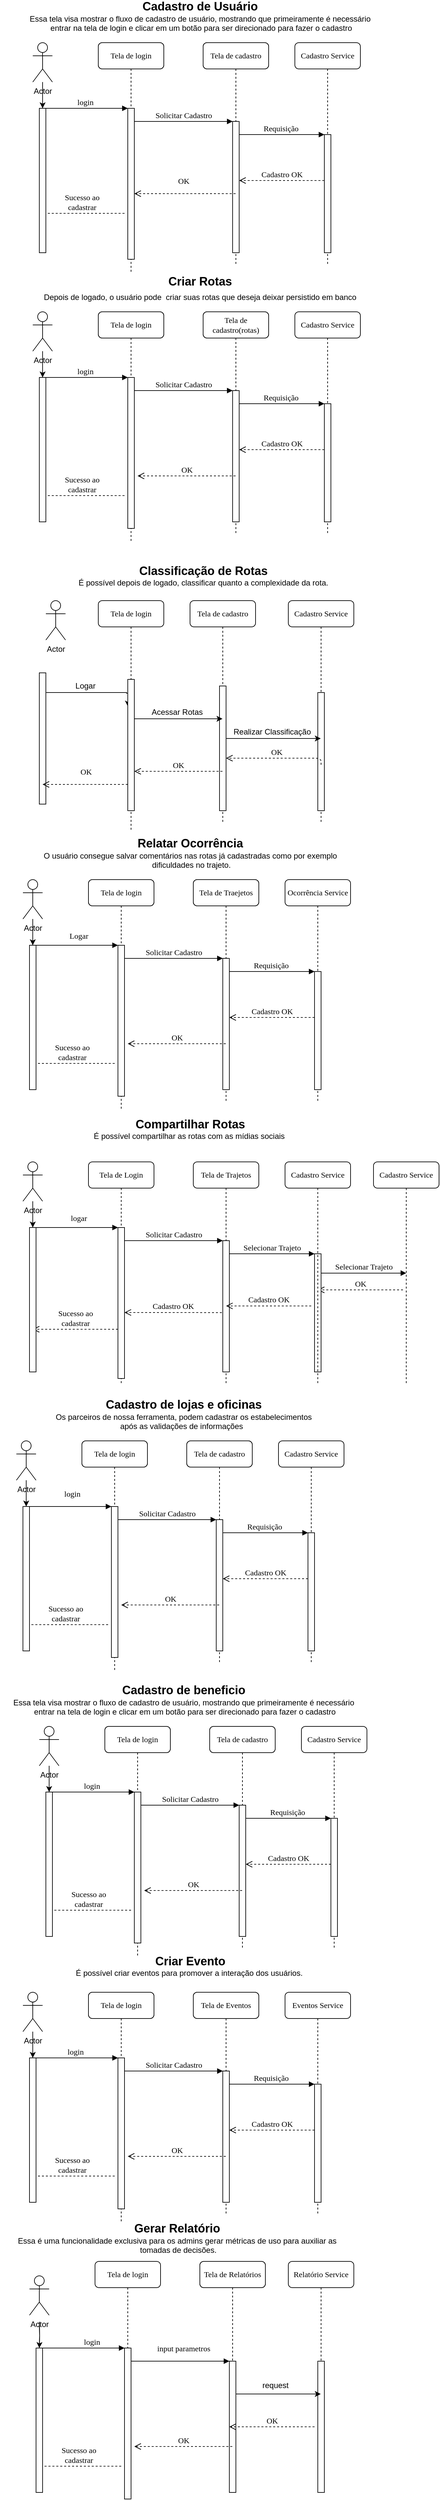 <mxfile version="15.5.2" type="github">
  <diagram name="Page-1" id="13e1069c-82ec-6db2-03f1-153e76fe0fe0">
    <mxGraphModel dx="1847" dy="820" grid="1" gridSize="10" guides="1" tooltips="1" connect="1" arrows="1" fold="1" page="1" pageScale="1" pageWidth="1100" pageHeight="850" background="none" math="0" shadow="0">
      <root>
        <mxCell id="0" />
        <mxCell id="1" parent="0" />
        <mxCell id="7baba1c4bc27f4b0-2" value=":Object" style="shape=umlLifeline;perimeter=lifelinePerimeter;whiteSpace=wrap;html=1;container=1;collapsible=0;recursiveResize=0;outlineConnect=0;rounded=1;shadow=0;comic=0;labelBackgroundColor=none;strokeWidth=1;fontFamily=Verdana;fontSize=12;align=center;" parent="1" vertex="1">
          <mxGeometry x="360" y="80" width="100" height="340" as="geometry" />
        </mxCell>
        <mxCell id="7baba1c4bc27f4b0-10" value="" style="html=1;points=[];perimeter=orthogonalPerimeter;rounded=0;shadow=0;comic=0;labelBackgroundColor=none;strokeWidth=1;fontFamily=Verdana;fontSize=12;align=center;" parent="7baba1c4bc27f4b0-2" vertex="1">
          <mxGeometry x="45" y="100" width="10" height="230" as="geometry" />
        </mxCell>
        <mxCell id="7baba1c4bc27f4b0-3" value=":Object" style="shape=umlLifeline;perimeter=lifelinePerimeter;whiteSpace=wrap;html=1;container=1;collapsible=0;recursiveResize=0;outlineConnect=0;rounded=1;shadow=0;comic=0;labelBackgroundColor=none;strokeWidth=1;fontFamily=Verdana;fontSize=12;align=center;" parent="1" vertex="1">
          <mxGeometry x="520" y="80" width="100" height="340" as="geometry" />
        </mxCell>
        <mxCell id="7baba1c4bc27f4b0-13" value="" style="html=1;points=[];perimeter=orthogonalPerimeter;rounded=0;shadow=0;comic=0;labelBackgroundColor=none;strokeWidth=1;fontFamily=Verdana;fontSize=12;align=center;" parent="7baba1c4bc27f4b0-3" vertex="1">
          <mxGeometry x="45" y="120" width="10" height="200" as="geometry" />
        </mxCell>
        <mxCell id="7baba1c4bc27f4b0-4" value="Cadastro Service" style="shape=umlLifeline;perimeter=lifelinePerimeter;whiteSpace=wrap;html=1;container=1;collapsible=0;recursiveResize=0;outlineConnect=0;rounded=1;shadow=0;comic=0;labelBackgroundColor=none;strokeWidth=1;fontFamily=Verdana;fontSize=12;align=center;" parent="1" vertex="1">
          <mxGeometry x="660" y="80" width="100" height="340" as="geometry" />
        </mxCell>
        <mxCell id="YE8x0kadxrMAjdZSHIQC-3" value="Tela de login" style="shape=umlLifeline;perimeter=lifelinePerimeter;whiteSpace=wrap;html=1;container=1;collapsible=0;recursiveResize=0;outlineConnect=0;rounded=1;shadow=0;comic=0;labelBackgroundColor=none;strokeWidth=1;fontFamily=Verdana;fontSize=12;align=center;" vertex="1" parent="7baba1c4bc27f4b0-4">
          <mxGeometry x="-300" width="100" height="350" as="geometry" />
        </mxCell>
        <mxCell id="YE8x0kadxrMAjdZSHIQC-4" value="" style="html=1;points=[];perimeter=orthogonalPerimeter;rounded=0;shadow=0;comic=0;labelBackgroundColor=none;strokeWidth=1;fontFamily=Verdana;fontSize=12;align=center;" vertex="1" parent="YE8x0kadxrMAjdZSHIQC-3">
          <mxGeometry x="45" y="100" width="10" height="230" as="geometry" />
        </mxCell>
        <mxCell id="YE8x0kadxrMAjdZSHIQC-16" value="Sucesso ao&lt;br&gt;cadastrar" style="html=1;verticalAlign=bottom;endArrow=open;dashed=1;endSize=8;labelBackgroundColor=none;fontFamily=Verdana;fontSize=12;edgeStyle=elbowEdgeStyle;elbow=vertical;" edge="1" parent="YE8x0kadxrMAjdZSHIQC-3">
          <mxGeometry relative="1" as="geometry">
            <mxPoint x="-90" y="260" as="targetPoint" />
            <Array as="points">
              <mxPoint x="-15" y="260" />
              <mxPoint x="15" y="260" />
            </Array>
            <mxPoint x="40" y="260" as="sourcePoint" />
          </mxGeometry>
        </mxCell>
        <mxCell id="YE8x0kadxrMAjdZSHIQC-5" value="Tela de cadastro" style="shape=umlLifeline;perimeter=lifelinePerimeter;whiteSpace=wrap;html=1;container=1;collapsible=0;recursiveResize=0;outlineConnect=0;rounded=1;shadow=0;comic=0;labelBackgroundColor=none;strokeWidth=1;fontFamily=Verdana;fontSize=12;align=center;" vertex="1" parent="7baba1c4bc27f4b0-4">
          <mxGeometry x="-140" width="100" height="340" as="geometry" />
        </mxCell>
        <mxCell id="YE8x0kadxrMAjdZSHIQC-6" value="" style="html=1;points=[];perimeter=orthogonalPerimeter;rounded=0;shadow=0;comic=0;labelBackgroundColor=none;strokeWidth=1;fontFamily=Verdana;fontSize=12;align=center;" vertex="1" parent="YE8x0kadxrMAjdZSHIQC-5">
          <mxGeometry x="45" y="120" width="10" height="200" as="geometry" />
        </mxCell>
        <mxCell id="YE8x0kadxrMAjdZSHIQC-15" value="OK" style="html=1;verticalAlign=bottom;endArrow=open;dashed=1;endSize=8;labelBackgroundColor=none;fontFamily=Verdana;fontSize=12;edgeStyle=elbowEdgeStyle;elbow=vertical;" edge="1" parent="7baba1c4bc27f4b0-4" source="YE8x0kadxrMAjdZSHIQC-5" target="YE8x0kadxrMAjdZSHIQC-4">
          <mxGeometry x="0.029" y="-10" relative="1" as="geometry">
            <mxPoint x="-240" y="250" as="targetPoint" />
            <Array as="points">
              <mxPoint x="-160" y="230" />
              <mxPoint x="-165" y="250" />
              <mxPoint x="-135" y="250" />
            </Array>
            <mxPoint x="-110" y="250" as="sourcePoint" />
            <mxPoint as="offset" />
          </mxGeometry>
        </mxCell>
        <mxCell id="7baba1c4bc27f4b0-16" value="" style="html=1;points=[];perimeter=orthogonalPerimeter;rounded=0;shadow=0;comic=0;labelBackgroundColor=none;strokeWidth=1;fontFamily=Verdana;fontSize=12;align=center;" parent="1" vertex="1">
          <mxGeometry x="705" y="220" width="10" height="180" as="geometry" />
        </mxCell>
        <mxCell id="7baba1c4bc27f4b0-17" value="Requisição&amp;nbsp;" style="html=1;verticalAlign=bottom;endArrow=block;labelBackgroundColor=none;fontFamily=Verdana;fontSize=12;edgeStyle=elbowEdgeStyle;elbow=vertical;" parent="1" source="7baba1c4bc27f4b0-13" target="7baba1c4bc27f4b0-16" edge="1">
          <mxGeometry relative="1" as="geometry">
            <mxPoint x="630" y="220" as="sourcePoint" />
            <Array as="points">
              <mxPoint x="580" y="220" />
            </Array>
          </mxGeometry>
        </mxCell>
        <mxCell id="7baba1c4bc27f4b0-11" value="login" style="html=1;verticalAlign=bottom;endArrow=block;entryX=0;entryY=0;labelBackgroundColor=none;fontFamily=Verdana;fontSize=12;edgeStyle=elbowEdgeStyle;elbow=vertical;" parent="1" target="7baba1c4bc27f4b0-10" edge="1">
          <mxGeometry relative="1" as="geometry">
            <mxPoint x="275" y="180" as="sourcePoint" />
          </mxGeometry>
        </mxCell>
        <mxCell id="7baba1c4bc27f4b0-14" value="Solicitar Cadastro" style="html=1;verticalAlign=bottom;endArrow=block;entryX=0;entryY=0;labelBackgroundColor=none;fontFamily=Verdana;fontSize=12;edgeStyle=elbowEdgeStyle;elbow=vertical;" parent="1" source="7baba1c4bc27f4b0-10" target="7baba1c4bc27f4b0-13" edge="1">
          <mxGeometry relative="1" as="geometry">
            <mxPoint x="490" y="200" as="sourcePoint" />
          </mxGeometry>
        </mxCell>
        <mxCell id="YE8x0kadxrMAjdZSHIQC-14" value="Cadastro OK" style="html=1;verticalAlign=bottom;endArrow=open;dashed=1;endSize=8;labelBackgroundColor=none;fontFamily=Verdana;fontSize=12;edgeStyle=elbowEdgeStyle;elbow=vertical;" edge="1" parent="1">
          <mxGeometry relative="1" as="geometry">
            <mxPoint x="575" y="290" as="targetPoint" />
            <Array as="points">
              <mxPoint x="650" y="290" />
              <mxPoint x="680" y="290" />
            </Array>
            <mxPoint x="705" y="290" as="sourcePoint" />
          </mxGeometry>
        </mxCell>
        <mxCell id="YE8x0kadxrMAjdZSHIQC-26" value="" style="edgeStyle=orthogonalEdgeStyle;rounded=0;orthogonalLoop=1;jettySize=auto;html=1;" edge="1" parent="1" source="YE8x0kadxrMAjdZSHIQC-22" target="YE8x0kadxrMAjdZSHIQC-21">
          <mxGeometry relative="1" as="geometry" />
        </mxCell>
        <mxCell id="YE8x0kadxrMAjdZSHIQC-22" value="Actor" style="shape=umlActor;verticalLabelPosition=bottom;verticalAlign=top;html=1;outlineConnect=0;" vertex="1" parent="1">
          <mxGeometry x="260" y="80" width="30" height="60" as="geometry" />
        </mxCell>
        <mxCell id="YE8x0kadxrMAjdZSHIQC-21" value="" style="html=1;points=[];perimeter=orthogonalPerimeter;rounded=0;shadow=0;comic=0;labelBackgroundColor=none;strokeWidth=1;fontFamily=Verdana;fontSize=12;align=center;" vertex="1" parent="1">
          <mxGeometry x="270" y="180" width="10" height="220" as="geometry" />
        </mxCell>
        <mxCell id="YE8x0kadxrMAjdZSHIQC-24" value="" style="edgeStyle=orthogonalEdgeStyle;rounded=0;orthogonalLoop=1;jettySize=auto;html=1;endArrow=none;" edge="1" parent="1" source="YE8x0kadxrMAjdZSHIQC-22" target="YE8x0kadxrMAjdZSHIQC-21">
          <mxGeometry relative="1" as="geometry">
            <mxPoint x="275" y="460" as="targetPoint" />
            <mxPoint x="275" y="140" as="sourcePoint" />
          </mxGeometry>
        </mxCell>
        <mxCell id="YE8x0kadxrMAjdZSHIQC-30" value="&lt;b&gt;&lt;font style=&quot;font-size: 18px&quot;&gt;Cadastro de Usuário&lt;/font&gt;&lt;/b&gt;&lt;br&gt;Essa tela visa mostrar o fluxo de cadastro de usuário, mostrando que primeiramente é necessário&lt;br&gt;&amp;nbsp;entrar na tela de login e clicar em um botão para ser direcionado para fazer o cadastro" style="text;html=1;align=center;verticalAlign=middle;resizable=0;points=[];autosize=1;strokeColor=none;fillColor=none;" vertex="1" parent="1">
          <mxGeometry x="235" y="15" width="560" height="50" as="geometry" />
        </mxCell>
        <mxCell id="YE8x0kadxrMAjdZSHIQC-31" value=":Object" style="shape=umlLifeline;perimeter=lifelinePerimeter;whiteSpace=wrap;html=1;container=1;collapsible=0;recursiveResize=0;outlineConnect=0;rounded=1;shadow=0;comic=0;labelBackgroundColor=none;strokeWidth=1;fontFamily=Verdana;fontSize=12;align=center;" vertex="1" parent="1">
          <mxGeometry x="360" y="490" width="100" height="340" as="geometry" />
        </mxCell>
        <mxCell id="YE8x0kadxrMAjdZSHIQC-32" value="" style="html=1;points=[];perimeter=orthogonalPerimeter;rounded=0;shadow=0;comic=0;labelBackgroundColor=none;strokeWidth=1;fontFamily=Verdana;fontSize=12;align=center;" vertex="1" parent="YE8x0kadxrMAjdZSHIQC-31">
          <mxGeometry x="45" y="100" width="10" height="230" as="geometry" />
        </mxCell>
        <mxCell id="YE8x0kadxrMAjdZSHIQC-33" value=":Object" style="shape=umlLifeline;perimeter=lifelinePerimeter;whiteSpace=wrap;html=1;container=1;collapsible=0;recursiveResize=0;outlineConnect=0;rounded=1;shadow=0;comic=0;labelBackgroundColor=none;strokeWidth=1;fontFamily=Verdana;fontSize=12;align=center;" vertex="1" parent="1">
          <mxGeometry x="520" y="490" width="100" height="340" as="geometry" />
        </mxCell>
        <mxCell id="YE8x0kadxrMAjdZSHIQC-34" value="" style="html=1;points=[];perimeter=orthogonalPerimeter;rounded=0;shadow=0;comic=0;labelBackgroundColor=none;strokeWidth=1;fontFamily=Verdana;fontSize=12;align=center;" vertex="1" parent="YE8x0kadxrMAjdZSHIQC-33">
          <mxGeometry x="45" y="120" width="10" height="200" as="geometry" />
        </mxCell>
        <mxCell id="YE8x0kadxrMAjdZSHIQC-35" value="Cadastro Service" style="shape=umlLifeline;perimeter=lifelinePerimeter;whiteSpace=wrap;html=1;container=1;collapsible=0;recursiveResize=0;outlineConnect=0;rounded=1;shadow=0;comic=0;labelBackgroundColor=none;strokeWidth=1;fontFamily=Verdana;fontSize=12;align=center;" vertex="1" parent="1">
          <mxGeometry x="660" y="490" width="100" height="340" as="geometry" />
        </mxCell>
        <mxCell id="YE8x0kadxrMAjdZSHIQC-36" value="Tela de login" style="shape=umlLifeline;perimeter=lifelinePerimeter;whiteSpace=wrap;html=1;container=1;collapsible=0;recursiveResize=0;outlineConnect=0;rounded=1;shadow=0;comic=0;labelBackgroundColor=none;strokeWidth=1;fontFamily=Verdana;fontSize=12;align=center;" vertex="1" parent="YE8x0kadxrMAjdZSHIQC-35">
          <mxGeometry x="-300" width="100" height="350" as="geometry" />
        </mxCell>
        <mxCell id="YE8x0kadxrMAjdZSHIQC-37" value="" style="html=1;points=[];perimeter=orthogonalPerimeter;rounded=0;shadow=0;comic=0;labelBackgroundColor=none;strokeWidth=1;fontFamily=Verdana;fontSize=12;align=center;" vertex="1" parent="YE8x0kadxrMAjdZSHIQC-36">
          <mxGeometry x="45" y="100" width="10" height="230" as="geometry" />
        </mxCell>
        <mxCell id="YE8x0kadxrMAjdZSHIQC-38" value="Tela de cadastro(rotas)" style="shape=umlLifeline;perimeter=lifelinePerimeter;whiteSpace=wrap;html=1;container=1;collapsible=0;recursiveResize=0;outlineConnect=0;rounded=1;shadow=0;comic=0;labelBackgroundColor=none;strokeWidth=1;fontFamily=Verdana;fontSize=12;align=center;" vertex="1" parent="YE8x0kadxrMAjdZSHIQC-35">
          <mxGeometry x="-140" width="100" height="340" as="geometry" />
        </mxCell>
        <mxCell id="YE8x0kadxrMAjdZSHIQC-39" value="" style="html=1;points=[];perimeter=orthogonalPerimeter;rounded=0;shadow=0;comic=0;labelBackgroundColor=none;strokeWidth=1;fontFamily=Verdana;fontSize=12;align=center;" vertex="1" parent="YE8x0kadxrMAjdZSHIQC-38">
          <mxGeometry x="45" y="120" width="10" height="200" as="geometry" />
        </mxCell>
        <mxCell id="YE8x0kadxrMAjdZSHIQC-40" value="" style="html=1;points=[];perimeter=orthogonalPerimeter;rounded=0;shadow=0;comic=0;labelBackgroundColor=none;strokeWidth=1;fontFamily=Verdana;fontSize=12;align=center;" vertex="1" parent="1">
          <mxGeometry x="705" y="630" width="10" height="180" as="geometry" />
        </mxCell>
        <mxCell id="YE8x0kadxrMAjdZSHIQC-41" value="Requisição&amp;nbsp;" style="html=1;verticalAlign=bottom;endArrow=block;labelBackgroundColor=none;fontFamily=Verdana;fontSize=12;edgeStyle=elbowEdgeStyle;elbow=vertical;" edge="1" parent="1" source="YE8x0kadxrMAjdZSHIQC-34" target="YE8x0kadxrMAjdZSHIQC-40">
          <mxGeometry relative="1" as="geometry">
            <mxPoint x="630" y="630" as="sourcePoint" />
            <Array as="points">
              <mxPoint x="580" y="630" />
            </Array>
          </mxGeometry>
        </mxCell>
        <mxCell id="YE8x0kadxrMAjdZSHIQC-42" value="login" style="html=1;verticalAlign=bottom;endArrow=block;entryX=0;entryY=0;labelBackgroundColor=none;fontFamily=Verdana;fontSize=12;edgeStyle=elbowEdgeStyle;elbow=vertical;" edge="1" parent="1" target="YE8x0kadxrMAjdZSHIQC-32">
          <mxGeometry relative="1" as="geometry">
            <mxPoint x="275" y="590" as="sourcePoint" />
          </mxGeometry>
        </mxCell>
        <mxCell id="YE8x0kadxrMAjdZSHIQC-43" value="Solicitar Cadastro" style="html=1;verticalAlign=bottom;endArrow=block;entryX=0;entryY=0;labelBackgroundColor=none;fontFamily=Verdana;fontSize=12;edgeStyle=elbowEdgeStyle;elbow=vertical;" edge="1" parent="1" source="YE8x0kadxrMAjdZSHIQC-32" target="YE8x0kadxrMAjdZSHIQC-34">
          <mxGeometry relative="1" as="geometry">
            <mxPoint x="490" y="610" as="sourcePoint" />
          </mxGeometry>
        </mxCell>
        <mxCell id="YE8x0kadxrMAjdZSHIQC-44" value="Cadastro OK" style="html=1;verticalAlign=bottom;endArrow=open;dashed=1;endSize=8;labelBackgroundColor=none;fontFamily=Verdana;fontSize=12;edgeStyle=elbowEdgeStyle;elbow=vertical;" edge="1" parent="1">
          <mxGeometry relative="1" as="geometry">
            <mxPoint x="575" y="700" as="targetPoint" />
            <Array as="points">
              <mxPoint x="650" y="700" />
              <mxPoint x="680" y="700" />
            </Array>
            <mxPoint x="705" y="700" as="sourcePoint" />
          </mxGeometry>
        </mxCell>
        <mxCell id="YE8x0kadxrMAjdZSHIQC-45" value="OK" style="html=1;verticalAlign=bottom;endArrow=open;dashed=1;endSize=8;labelBackgroundColor=none;fontFamily=Verdana;fontSize=12;edgeStyle=elbowEdgeStyle;elbow=vertical;" edge="1" parent="1" source="YE8x0kadxrMAjdZSHIQC-38">
          <mxGeometry relative="1" as="geometry">
            <mxPoint x="420" y="740" as="targetPoint" />
            <Array as="points">
              <mxPoint x="495" y="740" />
              <mxPoint x="525" y="740" />
            </Array>
            <mxPoint x="550" y="740" as="sourcePoint" />
          </mxGeometry>
        </mxCell>
        <mxCell id="YE8x0kadxrMAjdZSHIQC-46" value="Sucesso ao&lt;br&gt;cadastrar" style="html=1;verticalAlign=bottom;endArrow=open;dashed=1;endSize=8;labelBackgroundColor=none;fontFamily=Verdana;fontSize=12;edgeStyle=elbowEdgeStyle;elbow=vertical;" edge="1" parent="1">
          <mxGeometry relative="1" as="geometry">
            <mxPoint x="270" y="770" as="targetPoint" />
            <Array as="points">
              <mxPoint x="345" y="770" />
              <mxPoint x="375" y="770" />
            </Array>
            <mxPoint x="400" y="770" as="sourcePoint" />
          </mxGeometry>
        </mxCell>
        <mxCell id="YE8x0kadxrMAjdZSHIQC-47" value="" style="edgeStyle=orthogonalEdgeStyle;rounded=0;orthogonalLoop=1;jettySize=auto;html=1;" edge="1" parent="1" source="YE8x0kadxrMAjdZSHIQC-48" target="YE8x0kadxrMAjdZSHIQC-49">
          <mxGeometry relative="1" as="geometry" />
        </mxCell>
        <mxCell id="YE8x0kadxrMAjdZSHIQC-48" value="Actor" style="shape=umlActor;verticalLabelPosition=bottom;verticalAlign=top;html=1;outlineConnect=0;" vertex="1" parent="1">
          <mxGeometry x="260" y="490" width="30" height="60" as="geometry" />
        </mxCell>
        <mxCell id="YE8x0kadxrMAjdZSHIQC-49" value="" style="html=1;points=[];perimeter=orthogonalPerimeter;rounded=0;shadow=0;comic=0;labelBackgroundColor=none;strokeWidth=1;fontFamily=Verdana;fontSize=12;align=center;" vertex="1" parent="1">
          <mxGeometry x="270" y="590" width="10" height="220" as="geometry" />
        </mxCell>
        <mxCell id="YE8x0kadxrMAjdZSHIQC-50" value="" style="edgeStyle=orthogonalEdgeStyle;rounded=0;orthogonalLoop=1;jettySize=auto;html=1;endArrow=none;" edge="1" parent="1" source="YE8x0kadxrMAjdZSHIQC-48" target="YE8x0kadxrMAjdZSHIQC-49">
          <mxGeometry relative="1" as="geometry">
            <mxPoint x="275" y="870" as="targetPoint" />
            <mxPoint x="275" y="550" as="sourcePoint" />
          </mxGeometry>
        </mxCell>
        <mxCell id="YE8x0kadxrMAjdZSHIQC-51" value="&lt;b style=&quot;font-size: 12px&quot;&gt;&lt;font style=&quot;font-size: 18px&quot;&gt;Criar Rotas&lt;/font&gt;&lt;/b&gt;&lt;br style=&quot;font-size: 12px&quot;&gt;&lt;span style=&quot;font-size: 12px&quot;&gt;Depois de logado, o usuário pode&amp;nbsp; criar suas rotas que deseja deixar persistido em banco&lt;/span&gt;" style="text;html=1;align=center;verticalAlign=middle;resizable=0;points=[];autosize=1;strokeColor=none;fillColor=none;fontSize=18;" vertex="1" parent="1">
          <mxGeometry x="260" y="430" width="510" height="50" as="geometry" />
        </mxCell>
        <mxCell id="YE8x0kadxrMAjdZSHIQC-72" value="&lt;br&gt;&lt;br&gt;&lt;br&gt;&lt;br&gt;&lt;br&gt;&lt;br&gt;&lt;br&gt;&lt;br&gt;&lt;br&gt;&lt;br&gt;&lt;br&gt;&lt;br&gt;&lt;br&gt;&lt;br&gt;&lt;br&gt;" style="text;html=1;align=center;verticalAlign=middle;resizable=0;points=[];autosize=1;strokeColor=none;fillColor=none;fontSize=12;" vertex="1" parent="1">
          <mxGeometry x="730" y="720" width="20" height="220" as="geometry" />
        </mxCell>
        <mxCell id="YE8x0kadxrMAjdZSHIQC-79" value="Cadastro Service" style="shape=umlLifeline;perimeter=lifelinePerimeter;whiteSpace=wrap;html=1;container=1;collapsible=0;recursiveResize=0;outlineConnect=0;rounded=1;shadow=0;comic=0;labelBackgroundColor=none;strokeWidth=1;fontFamily=Verdana;fontSize=12;align=center;" vertex="1" parent="1">
          <mxGeometry x="650" y="930" width="100" height="340" as="geometry" />
        </mxCell>
        <mxCell id="YE8x0kadxrMAjdZSHIQC-84" value="" style="html=1;points=[];perimeter=orthogonalPerimeter;rounded=0;shadow=0;comic=0;labelBackgroundColor=none;strokeWidth=1;fontFamily=Verdana;fontSize=12;align=center;" vertex="1" parent="YE8x0kadxrMAjdZSHIQC-79">
          <mxGeometry x="45" y="140" width="10" height="180" as="geometry" />
        </mxCell>
        <mxCell id="YE8x0kadxrMAjdZSHIQC-102" value="Realizar Classificação" style="text;html=1;align=center;verticalAlign=middle;resizable=0;points=[];autosize=1;strokeColor=none;fillColor=none;fontSize=12;" vertex="1" parent="YE8x0kadxrMAjdZSHIQC-79">
          <mxGeometry x="-95" y="190" width="140" height="20" as="geometry" />
        </mxCell>
        <mxCell id="YE8x0kadxrMAjdZSHIQC-86" value="Actor" style="shape=umlActor;verticalLabelPosition=bottom;verticalAlign=top;html=1;outlineConnect=0;" vertex="1" parent="1">
          <mxGeometry x="280" y="930" width="30" height="60" as="geometry" />
        </mxCell>
        <mxCell id="YE8x0kadxrMAjdZSHIQC-96" style="edgeStyle=orthogonalEdgeStyle;rounded=0;orthogonalLoop=1;jettySize=auto;html=1;entryX=0.022;entryY=0.207;entryDx=0;entryDy=0;entryPerimeter=0;fontSize=12;" edge="1" parent="1" source="YE8x0kadxrMAjdZSHIQC-87" target="YE8x0kadxrMAjdZSHIQC-81">
          <mxGeometry relative="1" as="geometry">
            <Array as="points">
              <mxPoint x="403" y="1070" />
              <mxPoint x="403" y="1071" />
            </Array>
          </mxGeometry>
        </mxCell>
        <mxCell id="YE8x0kadxrMAjdZSHIQC-87" value="" style="html=1;points=[];perimeter=orthogonalPerimeter;rounded=0;shadow=0;comic=0;labelBackgroundColor=none;strokeWidth=1;fontFamily=Verdana;fontSize=12;align=center;" vertex="1" parent="1">
          <mxGeometry x="270" y="1040" width="10" height="200" as="geometry" />
        </mxCell>
        <mxCell id="YE8x0kadxrMAjdZSHIQC-82" value="Tela de cadastro" style="shape=umlLifeline;perimeter=lifelinePerimeter;whiteSpace=wrap;html=1;container=1;collapsible=0;recursiveResize=0;outlineConnect=0;rounded=1;shadow=0;comic=0;labelBackgroundColor=none;strokeWidth=1;fontFamily=Verdana;fontSize=12;align=center;" vertex="1" parent="1">
          <mxGeometry x="500" y="930" width="100" height="340" as="geometry" />
        </mxCell>
        <mxCell id="YE8x0kadxrMAjdZSHIQC-83" value="" style="html=1;points=[];perimeter=orthogonalPerimeter;rounded=0;shadow=0;comic=0;labelBackgroundColor=none;strokeWidth=1;fontFamily=Verdana;fontSize=12;align=center;" vertex="1" parent="YE8x0kadxrMAjdZSHIQC-82">
          <mxGeometry x="45" y="130" width="10" height="190" as="geometry" />
        </mxCell>
        <mxCell id="YE8x0kadxrMAjdZSHIQC-92" value="OK" style="html=1;verticalAlign=bottom;endArrow=open;dashed=1;endSize=8;labelBackgroundColor=none;fontFamily=Verdana;fontSize=12;edgeStyle=elbowEdgeStyle;elbow=vertical;exitX=0.5;exitY=0.611;exitDx=0;exitDy=0;exitPerimeter=0;" edge="1" parent="YE8x0kadxrMAjdZSHIQC-82" source="YE8x0kadxrMAjdZSHIQC-84">
          <mxGeometry relative="1" as="geometry">
            <mxPoint x="55" y="240" as="targetPoint" />
            <Array as="points">
              <mxPoint x="130" y="240" />
              <mxPoint x="160" y="240" />
            </Array>
            <mxPoint x="190" y="240" as="sourcePoint" />
          </mxGeometry>
        </mxCell>
        <mxCell id="YE8x0kadxrMAjdZSHIQC-80" value="Tela de login" style="shape=umlLifeline;perimeter=lifelinePerimeter;whiteSpace=wrap;html=1;container=1;collapsible=0;recursiveResize=0;outlineConnect=0;rounded=1;shadow=0;comic=0;labelBackgroundColor=none;strokeWidth=1;fontFamily=Verdana;fontSize=12;align=center;" vertex="1" parent="1">
          <mxGeometry x="360" y="930" width="100" height="350" as="geometry" />
        </mxCell>
        <mxCell id="YE8x0kadxrMAjdZSHIQC-81" value="" style="html=1;points=[];perimeter=orthogonalPerimeter;rounded=0;shadow=0;comic=0;labelBackgroundColor=none;strokeWidth=1;fontFamily=Verdana;fontSize=12;align=center;" vertex="1" parent="YE8x0kadxrMAjdZSHIQC-80">
          <mxGeometry x="45" y="120" width="10" height="200" as="geometry" />
        </mxCell>
        <mxCell id="YE8x0kadxrMAjdZSHIQC-93" value="OK" style="html=1;verticalAlign=bottom;endArrow=open;dashed=1;endSize=8;labelBackgroundColor=none;fontFamily=Verdana;fontSize=12;edgeStyle=elbowEdgeStyle;elbow=vertical;" edge="1" parent="YE8x0kadxrMAjdZSHIQC-80" source="YE8x0kadxrMAjdZSHIQC-82">
          <mxGeometry relative="1" as="geometry">
            <mxPoint x="55" y="260" as="targetPoint" />
            <Array as="points">
              <mxPoint x="130" y="260" />
              <mxPoint x="160" y="260" />
            </Array>
            <mxPoint x="160" y="260" as="sourcePoint" />
          </mxGeometry>
        </mxCell>
        <mxCell id="YE8x0kadxrMAjdZSHIQC-94" value="OK" style="html=1;verticalAlign=bottom;endArrow=open;dashed=1;endSize=8;labelBackgroundColor=none;fontFamily=Verdana;fontSize=12;edgeStyle=elbowEdgeStyle;elbow=vertical;" edge="1" parent="YE8x0kadxrMAjdZSHIQC-80">
          <mxGeometry y="-10" relative="1" as="geometry">
            <mxPoint x="-85" y="280" as="targetPoint" />
            <Array as="points">
              <mxPoint x="-10" y="280" />
              <mxPoint x="20" y="280" />
            </Array>
            <mxPoint x="45" y="280" as="sourcePoint" />
            <mxPoint x="1" as="offset" />
          </mxGeometry>
        </mxCell>
        <mxCell id="YE8x0kadxrMAjdZSHIQC-97" value="Logar" style="text;html=1;align=center;verticalAlign=middle;resizable=0;points=[];autosize=1;strokeColor=none;fillColor=none;fontSize=12;" vertex="1" parent="1">
          <mxGeometry x="315" y="1050" width="50" height="20" as="geometry" />
        </mxCell>
        <mxCell id="YE8x0kadxrMAjdZSHIQC-99" value="" style="edgeStyle=orthogonalEdgeStyle;rounded=0;orthogonalLoop=1;jettySize=auto;html=1;fontSize=12;" edge="1" parent="1" source="YE8x0kadxrMAjdZSHIQC-81" target="YE8x0kadxrMAjdZSHIQC-82">
          <mxGeometry relative="1" as="geometry">
            <Array as="points">
              <mxPoint x="460" y="1110" />
              <mxPoint x="460" y="1110" />
            </Array>
          </mxGeometry>
        </mxCell>
        <mxCell id="YE8x0kadxrMAjdZSHIQC-101" value="" style="edgeStyle=orthogonalEdgeStyle;rounded=0;orthogonalLoop=1;jettySize=auto;html=1;fontSize=12;" edge="1" parent="1" source="YE8x0kadxrMAjdZSHIQC-83" target="YE8x0kadxrMAjdZSHIQC-79">
          <mxGeometry relative="1" as="geometry">
            <Array as="points">
              <mxPoint x="640" y="1140" />
              <mxPoint x="640" y="1140" />
            </Array>
          </mxGeometry>
        </mxCell>
        <mxCell id="YE8x0kadxrMAjdZSHIQC-106" value="&lt;br&gt;&lt;font style=&quot;font-size: 18px&quot;&gt;&lt;b&gt;Classificação de Rotas&lt;/b&gt;&lt;/font&gt;&lt;br&gt;É possível depois de logado, classificar quanto a complexidade da rota." style="text;html=1;align=center;verticalAlign=middle;resizable=0;points=[];autosize=1;strokeColor=none;fillColor=none;fontSize=12;" vertex="1" parent="1">
          <mxGeometry x="315" y="860" width="410" height="50" as="geometry" />
        </mxCell>
        <mxCell id="YE8x0kadxrMAjdZSHIQC-127" value=":Object" style="shape=umlLifeline;perimeter=lifelinePerimeter;whiteSpace=wrap;html=1;container=1;collapsible=0;recursiveResize=0;outlineConnect=0;rounded=1;shadow=0;comic=0;labelBackgroundColor=none;strokeWidth=1;fontFamily=Verdana;fontSize=12;align=center;" vertex="1" parent="1">
          <mxGeometry x="345" y="1355" width="100" height="340" as="geometry" />
        </mxCell>
        <mxCell id="YE8x0kadxrMAjdZSHIQC-128" value="" style="html=1;points=[];perimeter=orthogonalPerimeter;rounded=0;shadow=0;comic=0;labelBackgroundColor=none;strokeWidth=1;fontFamily=Verdana;fontSize=12;align=center;" vertex="1" parent="YE8x0kadxrMAjdZSHIQC-127">
          <mxGeometry x="45" y="100" width="10" height="230" as="geometry" />
        </mxCell>
        <mxCell id="YE8x0kadxrMAjdZSHIQC-129" value=":Object" style="shape=umlLifeline;perimeter=lifelinePerimeter;whiteSpace=wrap;html=1;container=1;collapsible=0;recursiveResize=0;outlineConnect=0;rounded=1;shadow=0;comic=0;labelBackgroundColor=none;strokeWidth=1;fontFamily=Verdana;fontSize=12;align=center;" vertex="1" parent="1">
          <mxGeometry x="505" y="1355" width="100" height="340" as="geometry" />
        </mxCell>
        <mxCell id="YE8x0kadxrMAjdZSHIQC-130" value="" style="html=1;points=[];perimeter=orthogonalPerimeter;rounded=0;shadow=0;comic=0;labelBackgroundColor=none;strokeWidth=1;fontFamily=Verdana;fontSize=12;align=center;" vertex="1" parent="YE8x0kadxrMAjdZSHIQC-129">
          <mxGeometry x="45" y="120" width="10" height="200" as="geometry" />
        </mxCell>
        <mxCell id="YE8x0kadxrMAjdZSHIQC-131" value="Ocorrência Service" style="shape=umlLifeline;perimeter=lifelinePerimeter;whiteSpace=wrap;html=1;container=1;collapsible=0;recursiveResize=0;outlineConnect=0;rounded=1;shadow=0;comic=0;labelBackgroundColor=none;strokeWidth=1;fontFamily=Verdana;fontSize=12;align=center;" vertex="1" parent="1">
          <mxGeometry x="645" y="1355" width="100" height="340" as="geometry" />
        </mxCell>
        <mxCell id="YE8x0kadxrMAjdZSHIQC-132" value="Tela de login" style="shape=umlLifeline;perimeter=lifelinePerimeter;whiteSpace=wrap;html=1;container=1;collapsible=0;recursiveResize=0;outlineConnect=0;rounded=1;shadow=0;comic=0;labelBackgroundColor=none;strokeWidth=1;fontFamily=Verdana;fontSize=12;align=center;" vertex="1" parent="YE8x0kadxrMAjdZSHIQC-131">
          <mxGeometry x="-300" width="100" height="350" as="geometry" />
        </mxCell>
        <mxCell id="YE8x0kadxrMAjdZSHIQC-133" value="" style="html=1;points=[];perimeter=orthogonalPerimeter;rounded=0;shadow=0;comic=0;labelBackgroundColor=none;strokeWidth=1;fontFamily=Verdana;fontSize=12;align=center;" vertex="1" parent="YE8x0kadxrMAjdZSHIQC-132">
          <mxGeometry x="45" y="100" width="10" height="230" as="geometry" />
        </mxCell>
        <mxCell id="YE8x0kadxrMAjdZSHIQC-134" value="Tela de Traejetos" style="shape=umlLifeline;perimeter=lifelinePerimeter;whiteSpace=wrap;html=1;container=1;collapsible=0;recursiveResize=0;outlineConnect=0;rounded=1;shadow=0;comic=0;labelBackgroundColor=none;strokeWidth=1;fontFamily=Verdana;fontSize=12;align=center;" vertex="1" parent="YE8x0kadxrMAjdZSHIQC-131">
          <mxGeometry x="-140" width="100" height="340" as="geometry" />
        </mxCell>
        <mxCell id="YE8x0kadxrMAjdZSHIQC-135" value="" style="html=1;points=[];perimeter=orthogonalPerimeter;rounded=0;shadow=0;comic=0;labelBackgroundColor=none;strokeWidth=1;fontFamily=Verdana;fontSize=12;align=center;" vertex="1" parent="YE8x0kadxrMAjdZSHIQC-134">
          <mxGeometry x="45" y="120" width="10" height="200" as="geometry" />
        </mxCell>
        <mxCell id="YE8x0kadxrMAjdZSHIQC-136" value="" style="html=1;points=[];perimeter=orthogonalPerimeter;rounded=0;shadow=0;comic=0;labelBackgroundColor=none;strokeWidth=1;fontFamily=Verdana;fontSize=12;align=center;" vertex="1" parent="1">
          <mxGeometry x="690" y="1495" width="10" height="180" as="geometry" />
        </mxCell>
        <mxCell id="YE8x0kadxrMAjdZSHIQC-137" value="Requisição&amp;nbsp;" style="html=1;verticalAlign=bottom;endArrow=block;labelBackgroundColor=none;fontFamily=Verdana;fontSize=12;edgeStyle=elbowEdgeStyle;elbow=vertical;" edge="1" parent="1" source="YE8x0kadxrMAjdZSHIQC-130" target="YE8x0kadxrMAjdZSHIQC-136">
          <mxGeometry relative="1" as="geometry">
            <mxPoint x="615" y="1495" as="sourcePoint" />
            <Array as="points">
              <mxPoint x="565" y="1495" />
            </Array>
          </mxGeometry>
        </mxCell>
        <mxCell id="YE8x0kadxrMAjdZSHIQC-138" value="Logar" style="html=1;verticalAlign=bottom;endArrow=block;entryX=0;entryY=0;labelBackgroundColor=none;fontFamily=Verdana;fontSize=12;edgeStyle=elbowEdgeStyle;elbow=vertical;" edge="1" parent="1" target="YE8x0kadxrMAjdZSHIQC-128">
          <mxGeometry x="0.076" y="5" relative="1" as="geometry">
            <mxPoint x="260" y="1455" as="sourcePoint" />
            <mxPoint as="offset" />
          </mxGeometry>
        </mxCell>
        <mxCell id="YE8x0kadxrMAjdZSHIQC-139" value="Solicitar Cadastro" style="html=1;verticalAlign=bottom;endArrow=block;entryX=0;entryY=0;labelBackgroundColor=none;fontFamily=Verdana;fontSize=12;edgeStyle=elbowEdgeStyle;elbow=vertical;" edge="1" parent="1" source="YE8x0kadxrMAjdZSHIQC-128" target="YE8x0kadxrMAjdZSHIQC-130">
          <mxGeometry relative="1" as="geometry">
            <mxPoint x="475" y="1475" as="sourcePoint" />
          </mxGeometry>
        </mxCell>
        <mxCell id="YE8x0kadxrMAjdZSHIQC-140" value="Cadastro OK" style="html=1;verticalAlign=bottom;endArrow=open;dashed=1;endSize=8;labelBackgroundColor=none;fontFamily=Verdana;fontSize=12;edgeStyle=elbowEdgeStyle;elbow=vertical;" edge="1" parent="1">
          <mxGeometry relative="1" as="geometry">
            <mxPoint x="560" y="1565" as="targetPoint" />
            <Array as="points">
              <mxPoint x="635" y="1565" />
              <mxPoint x="665" y="1565" />
            </Array>
            <mxPoint x="690" y="1565" as="sourcePoint" />
          </mxGeometry>
        </mxCell>
        <mxCell id="YE8x0kadxrMAjdZSHIQC-141" value="OK" style="html=1;verticalAlign=bottom;endArrow=open;dashed=1;endSize=8;labelBackgroundColor=none;fontFamily=Verdana;fontSize=12;edgeStyle=elbowEdgeStyle;elbow=vertical;" edge="1" parent="1" source="YE8x0kadxrMAjdZSHIQC-134">
          <mxGeometry relative="1" as="geometry">
            <mxPoint x="405" y="1605" as="targetPoint" />
            <Array as="points">
              <mxPoint x="480" y="1605" />
              <mxPoint x="510" y="1605" />
            </Array>
            <mxPoint x="535" y="1605" as="sourcePoint" />
          </mxGeometry>
        </mxCell>
        <mxCell id="YE8x0kadxrMAjdZSHIQC-142" value="Sucesso ao&lt;br&gt;cadastrar" style="html=1;verticalAlign=bottom;endArrow=open;dashed=1;endSize=8;labelBackgroundColor=none;fontFamily=Verdana;fontSize=12;edgeStyle=elbowEdgeStyle;elbow=vertical;" edge="1" parent="1">
          <mxGeometry relative="1" as="geometry">
            <mxPoint x="255" y="1635" as="targetPoint" />
            <Array as="points">
              <mxPoint x="330" y="1635" />
              <mxPoint x="360" y="1635" />
            </Array>
            <mxPoint x="385" y="1635" as="sourcePoint" />
          </mxGeometry>
        </mxCell>
        <mxCell id="YE8x0kadxrMAjdZSHIQC-143" value="" style="edgeStyle=orthogonalEdgeStyle;rounded=0;orthogonalLoop=1;jettySize=auto;html=1;" edge="1" parent="1" source="YE8x0kadxrMAjdZSHIQC-144" target="YE8x0kadxrMAjdZSHIQC-145">
          <mxGeometry relative="1" as="geometry" />
        </mxCell>
        <mxCell id="YE8x0kadxrMAjdZSHIQC-144" value="Actor" style="shape=umlActor;verticalLabelPosition=bottom;verticalAlign=top;html=1;outlineConnect=0;" vertex="1" parent="1">
          <mxGeometry x="245" y="1355" width="30" height="60" as="geometry" />
        </mxCell>
        <mxCell id="YE8x0kadxrMAjdZSHIQC-145" value="" style="html=1;points=[];perimeter=orthogonalPerimeter;rounded=0;shadow=0;comic=0;labelBackgroundColor=none;strokeWidth=1;fontFamily=Verdana;fontSize=12;align=center;" vertex="1" parent="1">
          <mxGeometry x="255" y="1455" width="10" height="220" as="geometry" />
        </mxCell>
        <mxCell id="YE8x0kadxrMAjdZSHIQC-146" value="" style="edgeStyle=orthogonalEdgeStyle;rounded=0;orthogonalLoop=1;jettySize=auto;html=1;endArrow=none;" edge="1" parent="1" source="YE8x0kadxrMAjdZSHIQC-144" target="YE8x0kadxrMAjdZSHIQC-145">
          <mxGeometry relative="1" as="geometry">
            <mxPoint x="260" y="1735" as="targetPoint" />
            <mxPoint x="260" y="1415" as="sourcePoint" />
          </mxGeometry>
        </mxCell>
        <mxCell id="YE8x0kadxrMAjdZSHIQC-147" value="&lt;span style=&quot;font-size: 18px&quot;&gt;&lt;b&gt;Relatar Ocorrência&lt;/b&gt;&lt;/span&gt;&lt;br&gt;O usuário consegue salvar comentários nas rotas já cadastradas como por exemplo&lt;br&gt;&amp;nbsp;dificuldades no trajeto." style="text;html=1;align=center;verticalAlign=middle;resizable=0;points=[];autosize=1;strokeColor=none;fillColor=none;" vertex="1" parent="1">
          <mxGeometry x="260" y="1290" width="480" height="50" as="geometry" />
        </mxCell>
        <mxCell id="YE8x0kadxrMAjdZSHIQC-179" value="Tela de Login" style="shape=umlLifeline;perimeter=lifelinePerimeter;whiteSpace=wrap;html=1;container=1;collapsible=0;recursiveResize=0;outlineConnect=0;rounded=1;shadow=0;comic=0;labelBackgroundColor=none;strokeWidth=1;fontFamily=Verdana;fontSize=12;align=center;" vertex="1" parent="1">
          <mxGeometry x="345" y="1785" width="100" height="340" as="geometry" />
        </mxCell>
        <mxCell id="YE8x0kadxrMAjdZSHIQC-180" value="" style="html=1;points=[];perimeter=orthogonalPerimeter;rounded=0;shadow=0;comic=0;labelBackgroundColor=none;strokeWidth=1;fontFamily=Verdana;fontSize=12;align=center;" vertex="1" parent="YE8x0kadxrMAjdZSHIQC-179">
          <mxGeometry x="45" y="100" width="10" height="230" as="geometry" />
        </mxCell>
        <mxCell id="YE8x0kadxrMAjdZSHIQC-194" value="Sucesso ao&lt;br&gt;cadastrar" style="html=1;verticalAlign=bottom;endArrow=open;dashed=1;endSize=8;labelBackgroundColor=none;fontFamily=Verdana;fontSize=12;edgeStyle=elbowEdgeStyle;elbow=vertical;" edge="1" parent="YE8x0kadxrMAjdZSHIQC-179">
          <mxGeometry relative="1" as="geometry">
            <mxPoint x="-85" y="255" as="targetPoint" />
            <Array as="points">
              <mxPoint x="-10" y="255" />
              <mxPoint x="20" y="255" />
            </Array>
            <mxPoint x="45" y="255" as="sourcePoint" />
          </mxGeometry>
        </mxCell>
        <mxCell id="YE8x0kadxrMAjdZSHIQC-181" value="Tela de Trajetos" style="shape=umlLifeline;perimeter=lifelinePerimeter;whiteSpace=wrap;html=1;container=1;collapsible=0;recursiveResize=0;outlineConnect=0;rounded=1;shadow=0;comic=0;labelBackgroundColor=none;strokeWidth=1;fontFamily=Verdana;fontSize=12;align=center;" vertex="1" parent="1">
          <mxGeometry x="505" y="1785" width="100" height="340" as="geometry" />
        </mxCell>
        <mxCell id="YE8x0kadxrMAjdZSHIQC-182" value="" style="html=1;points=[];perimeter=orthogonalPerimeter;rounded=0;shadow=0;comic=0;labelBackgroundColor=none;strokeWidth=1;fontFamily=Verdana;fontSize=12;align=center;" vertex="1" parent="YE8x0kadxrMAjdZSHIQC-181">
          <mxGeometry x="45" y="120" width="10" height="200" as="geometry" />
        </mxCell>
        <mxCell id="YE8x0kadxrMAjdZSHIQC-183" value="Cadastro Service" style="shape=umlLifeline;perimeter=lifelinePerimeter;whiteSpace=wrap;html=1;container=1;collapsible=0;recursiveResize=0;outlineConnect=0;rounded=1;shadow=0;comic=0;labelBackgroundColor=none;strokeWidth=1;fontFamily=Verdana;fontSize=12;align=center;" vertex="1" parent="1">
          <mxGeometry x="780" y="1785" width="100" height="340" as="geometry" />
        </mxCell>
        <mxCell id="YE8x0kadxrMAjdZSHIQC-289" value="OK" style="html=1;verticalAlign=bottom;endArrow=open;dashed=1;endSize=8;labelBackgroundColor=none;fontFamily=Verdana;fontSize=12;edgeStyle=elbowEdgeStyle;elbow=vertical;" edge="1" parent="YE8x0kadxrMAjdZSHIQC-183">
          <mxGeometry relative="1" as="geometry">
            <mxPoint x="-85" y="195" as="targetPoint" />
            <Array as="points">
              <mxPoint x="-10" y="195" />
              <mxPoint x="20" y="195" />
            </Array>
            <mxPoint x="45" y="195" as="sourcePoint" />
          </mxGeometry>
        </mxCell>
        <mxCell id="YE8x0kadxrMAjdZSHIQC-188" value="" style="html=1;points=[];perimeter=orthogonalPerimeter;rounded=0;shadow=0;comic=0;labelBackgroundColor=none;strokeWidth=1;fontFamily=Verdana;fontSize=12;align=center;" vertex="1" parent="1">
          <mxGeometry x="690" y="1925" width="10" height="180" as="geometry" />
        </mxCell>
        <mxCell id="YE8x0kadxrMAjdZSHIQC-189" value="Selecionar Trajeto" style="html=1;verticalAlign=bottom;endArrow=block;labelBackgroundColor=none;fontFamily=Verdana;fontSize=12;edgeStyle=elbowEdgeStyle;elbow=vertical;" edge="1" parent="1" source="YE8x0kadxrMAjdZSHIQC-182" target="YE8x0kadxrMAjdZSHIQC-188">
          <mxGeometry relative="1" as="geometry">
            <mxPoint x="615" y="1925" as="sourcePoint" />
            <Array as="points">
              <mxPoint x="565" y="1925" />
            </Array>
          </mxGeometry>
        </mxCell>
        <mxCell id="YE8x0kadxrMAjdZSHIQC-190" value="logar" style="html=1;verticalAlign=bottom;endArrow=block;entryX=0;entryY=0;labelBackgroundColor=none;fontFamily=Verdana;fontSize=12;edgeStyle=elbowEdgeStyle;elbow=vertical;" edge="1" parent="1" target="YE8x0kadxrMAjdZSHIQC-180">
          <mxGeometry x="0.076" y="5" relative="1" as="geometry">
            <mxPoint x="260" y="1885" as="sourcePoint" />
            <mxPoint as="offset" />
          </mxGeometry>
        </mxCell>
        <mxCell id="YE8x0kadxrMAjdZSHIQC-191" value="Solicitar Cadastro" style="html=1;verticalAlign=bottom;endArrow=block;entryX=0;entryY=0;labelBackgroundColor=none;fontFamily=Verdana;fontSize=12;edgeStyle=elbowEdgeStyle;elbow=vertical;" edge="1" parent="1" source="YE8x0kadxrMAjdZSHIQC-180" target="YE8x0kadxrMAjdZSHIQC-182">
          <mxGeometry relative="1" as="geometry">
            <mxPoint x="475" y="1905" as="sourcePoint" />
          </mxGeometry>
        </mxCell>
        <mxCell id="YE8x0kadxrMAjdZSHIQC-195" value="" style="edgeStyle=orthogonalEdgeStyle;rounded=0;orthogonalLoop=1;jettySize=auto;html=1;" edge="1" parent="1" source="YE8x0kadxrMAjdZSHIQC-196" target="YE8x0kadxrMAjdZSHIQC-197">
          <mxGeometry relative="1" as="geometry" />
        </mxCell>
        <mxCell id="YE8x0kadxrMAjdZSHIQC-196" value="Actor" style="shape=umlActor;verticalLabelPosition=bottom;verticalAlign=top;html=1;outlineConnect=0;" vertex="1" parent="1">
          <mxGeometry x="245" y="1785" width="30" height="60" as="geometry" />
        </mxCell>
        <mxCell id="YE8x0kadxrMAjdZSHIQC-197" value="" style="html=1;points=[];perimeter=orthogonalPerimeter;rounded=0;shadow=0;comic=0;labelBackgroundColor=none;strokeWidth=1;fontFamily=Verdana;fontSize=12;align=center;" vertex="1" parent="1">
          <mxGeometry x="255" y="1885" width="10" height="220" as="geometry" />
        </mxCell>
        <mxCell id="YE8x0kadxrMAjdZSHIQC-198" value="" style="edgeStyle=orthogonalEdgeStyle;rounded=0;orthogonalLoop=1;jettySize=auto;html=1;endArrow=none;" edge="1" parent="1" source="YE8x0kadxrMAjdZSHIQC-196" target="YE8x0kadxrMAjdZSHIQC-197">
          <mxGeometry relative="1" as="geometry">
            <mxPoint x="260" y="2165" as="targetPoint" />
            <mxPoint x="260" y="1845" as="sourcePoint" />
          </mxGeometry>
        </mxCell>
        <mxCell id="YE8x0kadxrMAjdZSHIQC-199" value="&lt;b&gt;&lt;font style=&quot;font-size: 18px&quot;&gt;Compartilhar Rotas&lt;/font&gt;&lt;/b&gt;&lt;br&gt;É possível compartilhar as rotas com as mídias sociais&amp;nbsp;" style="text;html=1;align=center;verticalAlign=middle;resizable=0;points=[];autosize=1;strokeColor=none;fillColor=none;" vertex="1" parent="1">
          <mxGeometry x="340" y="1715" width="320" height="40" as="geometry" />
        </mxCell>
        <mxCell id="YE8x0kadxrMAjdZSHIQC-200" value=":Object" style="shape=umlLifeline;perimeter=lifelinePerimeter;whiteSpace=wrap;html=1;container=1;collapsible=0;recursiveResize=0;outlineConnect=0;rounded=1;shadow=0;comic=0;labelBackgroundColor=none;strokeWidth=1;fontFamily=Verdana;fontSize=12;align=center;" vertex="1" parent="1">
          <mxGeometry x="335" y="2210" width="100" height="340" as="geometry" />
        </mxCell>
        <mxCell id="YE8x0kadxrMAjdZSHIQC-201" value="" style="html=1;points=[];perimeter=orthogonalPerimeter;rounded=0;shadow=0;comic=0;labelBackgroundColor=none;strokeWidth=1;fontFamily=Verdana;fontSize=12;align=center;" vertex="1" parent="YE8x0kadxrMAjdZSHIQC-200">
          <mxGeometry x="45" y="100" width="10" height="230" as="geometry" />
        </mxCell>
        <mxCell id="YE8x0kadxrMAjdZSHIQC-202" value=":Object" style="shape=umlLifeline;perimeter=lifelinePerimeter;whiteSpace=wrap;html=1;container=1;collapsible=0;recursiveResize=0;outlineConnect=0;rounded=1;shadow=0;comic=0;labelBackgroundColor=none;strokeWidth=1;fontFamily=Verdana;fontSize=12;align=center;" vertex="1" parent="1">
          <mxGeometry x="495" y="2210" width="100" height="340" as="geometry" />
        </mxCell>
        <mxCell id="YE8x0kadxrMAjdZSHIQC-203" value="" style="html=1;points=[];perimeter=orthogonalPerimeter;rounded=0;shadow=0;comic=0;labelBackgroundColor=none;strokeWidth=1;fontFamily=Verdana;fontSize=12;align=center;" vertex="1" parent="YE8x0kadxrMAjdZSHIQC-202">
          <mxGeometry x="45" y="120" width="10" height="200" as="geometry" />
        </mxCell>
        <mxCell id="YE8x0kadxrMAjdZSHIQC-204" value="Cadastro Service" style="shape=umlLifeline;perimeter=lifelinePerimeter;whiteSpace=wrap;html=1;container=1;collapsible=0;recursiveResize=0;outlineConnect=0;rounded=1;shadow=0;comic=0;labelBackgroundColor=none;strokeWidth=1;fontFamily=Verdana;fontSize=12;align=center;" vertex="1" parent="1">
          <mxGeometry x="635" y="2210" width="100" height="340" as="geometry" />
        </mxCell>
        <mxCell id="YE8x0kadxrMAjdZSHIQC-205" value="Tela de login" style="shape=umlLifeline;perimeter=lifelinePerimeter;whiteSpace=wrap;html=1;container=1;collapsible=0;recursiveResize=0;outlineConnect=0;rounded=1;shadow=0;comic=0;labelBackgroundColor=none;strokeWidth=1;fontFamily=Verdana;fontSize=12;align=center;" vertex="1" parent="YE8x0kadxrMAjdZSHIQC-204">
          <mxGeometry x="-300" width="100" height="350" as="geometry" />
        </mxCell>
        <mxCell id="YE8x0kadxrMAjdZSHIQC-206" value="" style="html=1;points=[];perimeter=orthogonalPerimeter;rounded=0;shadow=0;comic=0;labelBackgroundColor=none;strokeWidth=1;fontFamily=Verdana;fontSize=12;align=center;" vertex="1" parent="YE8x0kadxrMAjdZSHIQC-205">
          <mxGeometry x="45" y="100" width="10" height="230" as="geometry" />
        </mxCell>
        <mxCell id="YE8x0kadxrMAjdZSHIQC-207" value="Tela de cadastro" style="shape=umlLifeline;perimeter=lifelinePerimeter;whiteSpace=wrap;html=1;container=1;collapsible=0;recursiveResize=0;outlineConnect=0;rounded=1;shadow=0;comic=0;labelBackgroundColor=none;strokeWidth=1;fontFamily=Verdana;fontSize=12;align=center;" vertex="1" parent="YE8x0kadxrMAjdZSHIQC-204">
          <mxGeometry x="-140" width="100" height="340" as="geometry" />
        </mxCell>
        <mxCell id="YE8x0kadxrMAjdZSHIQC-208" value="" style="html=1;points=[];perimeter=orthogonalPerimeter;rounded=0;shadow=0;comic=0;labelBackgroundColor=none;strokeWidth=1;fontFamily=Verdana;fontSize=12;align=center;" vertex="1" parent="YE8x0kadxrMAjdZSHIQC-207">
          <mxGeometry x="45" y="120" width="10" height="200" as="geometry" />
        </mxCell>
        <mxCell id="YE8x0kadxrMAjdZSHIQC-209" value="" style="html=1;points=[];perimeter=orthogonalPerimeter;rounded=0;shadow=0;comic=0;labelBackgroundColor=none;strokeWidth=1;fontFamily=Verdana;fontSize=12;align=center;" vertex="1" parent="1">
          <mxGeometry x="680" y="2350" width="10" height="180" as="geometry" />
        </mxCell>
        <mxCell id="YE8x0kadxrMAjdZSHIQC-210" value="Requisição&amp;nbsp;" style="html=1;verticalAlign=bottom;endArrow=block;labelBackgroundColor=none;fontFamily=Verdana;fontSize=12;edgeStyle=elbowEdgeStyle;elbow=vertical;" edge="1" parent="1" source="YE8x0kadxrMAjdZSHIQC-203" target="YE8x0kadxrMAjdZSHIQC-209">
          <mxGeometry relative="1" as="geometry">
            <mxPoint x="605" y="2350" as="sourcePoint" />
            <Array as="points">
              <mxPoint x="555" y="2350" />
            </Array>
          </mxGeometry>
        </mxCell>
        <mxCell id="YE8x0kadxrMAjdZSHIQC-211" value="login" style="html=1;verticalAlign=bottom;endArrow=block;entryX=0;entryY=0;labelBackgroundColor=none;fontFamily=Verdana;fontSize=12;edgeStyle=elbowEdgeStyle;elbow=vertical;" edge="1" parent="1" target="YE8x0kadxrMAjdZSHIQC-201">
          <mxGeometry x="0.077" y="10" relative="1" as="geometry">
            <mxPoint x="250" y="2310" as="sourcePoint" />
            <mxPoint as="offset" />
          </mxGeometry>
        </mxCell>
        <mxCell id="YE8x0kadxrMAjdZSHIQC-212" value="Solicitar Cadastro" style="html=1;verticalAlign=bottom;endArrow=block;entryX=0;entryY=0;labelBackgroundColor=none;fontFamily=Verdana;fontSize=12;edgeStyle=elbowEdgeStyle;elbow=vertical;" edge="1" parent="1" source="YE8x0kadxrMAjdZSHIQC-201" target="YE8x0kadxrMAjdZSHIQC-203">
          <mxGeometry relative="1" as="geometry">
            <mxPoint x="465" y="2330" as="sourcePoint" />
          </mxGeometry>
        </mxCell>
        <mxCell id="YE8x0kadxrMAjdZSHIQC-213" value="Cadastro OK" style="html=1;verticalAlign=bottom;endArrow=open;dashed=1;endSize=8;labelBackgroundColor=none;fontFamily=Verdana;fontSize=12;edgeStyle=elbowEdgeStyle;elbow=vertical;" edge="1" parent="1">
          <mxGeometry relative="1" as="geometry">
            <mxPoint x="550" y="2420" as="targetPoint" />
            <Array as="points">
              <mxPoint x="625" y="2420" />
              <mxPoint x="655" y="2420" />
            </Array>
            <mxPoint x="680" y="2420" as="sourcePoint" />
          </mxGeometry>
        </mxCell>
        <mxCell id="YE8x0kadxrMAjdZSHIQC-214" value="OK" style="html=1;verticalAlign=bottom;endArrow=open;dashed=1;endSize=8;labelBackgroundColor=none;fontFamily=Verdana;fontSize=12;edgeStyle=elbowEdgeStyle;elbow=vertical;" edge="1" parent="1" source="YE8x0kadxrMAjdZSHIQC-207">
          <mxGeometry relative="1" as="geometry">
            <mxPoint x="395" y="2460" as="targetPoint" />
            <Array as="points">
              <mxPoint x="470" y="2460" />
              <mxPoint x="500" y="2460" />
            </Array>
            <mxPoint x="525" y="2460" as="sourcePoint" />
          </mxGeometry>
        </mxCell>
        <mxCell id="YE8x0kadxrMAjdZSHIQC-215" value="Sucesso ao&lt;br&gt;cadastrar" style="html=1;verticalAlign=bottom;endArrow=open;dashed=1;endSize=8;labelBackgroundColor=none;fontFamily=Verdana;fontSize=12;edgeStyle=elbowEdgeStyle;elbow=vertical;" edge="1" parent="1">
          <mxGeometry relative="1" as="geometry">
            <mxPoint x="245" y="2490" as="targetPoint" />
            <Array as="points">
              <mxPoint x="320" y="2490" />
              <mxPoint x="350" y="2490" />
            </Array>
            <mxPoint x="375" y="2490" as="sourcePoint" />
          </mxGeometry>
        </mxCell>
        <mxCell id="YE8x0kadxrMAjdZSHIQC-216" value="" style="edgeStyle=orthogonalEdgeStyle;rounded=0;orthogonalLoop=1;jettySize=auto;html=1;" edge="1" parent="1" source="YE8x0kadxrMAjdZSHIQC-217" target="YE8x0kadxrMAjdZSHIQC-218">
          <mxGeometry relative="1" as="geometry" />
        </mxCell>
        <mxCell id="YE8x0kadxrMAjdZSHIQC-217" value="Actor" style="shape=umlActor;verticalLabelPosition=bottom;verticalAlign=top;html=1;outlineConnect=0;" vertex="1" parent="1">
          <mxGeometry x="235" y="2210" width="30" height="60" as="geometry" />
        </mxCell>
        <mxCell id="YE8x0kadxrMAjdZSHIQC-218" value="" style="html=1;points=[];perimeter=orthogonalPerimeter;rounded=0;shadow=0;comic=0;labelBackgroundColor=none;strokeWidth=1;fontFamily=Verdana;fontSize=12;align=center;" vertex="1" parent="1">
          <mxGeometry x="245" y="2310" width="10" height="220" as="geometry" />
        </mxCell>
        <mxCell id="YE8x0kadxrMAjdZSHIQC-219" value="" style="edgeStyle=orthogonalEdgeStyle;rounded=0;orthogonalLoop=1;jettySize=auto;html=1;endArrow=none;" edge="1" parent="1" source="YE8x0kadxrMAjdZSHIQC-217" target="YE8x0kadxrMAjdZSHIQC-218">
          <mxGeometry relative="1" as="geometry">
            <mxPoint x="250" y="2590" as="targetPoint" />
            <mxPoint x="250" y="2270" as="sourcePoint" />
          </mxGeometry>
        </mxCell>
        <mxCell id="YE8x0kadxrMAjdZSHIQC-220" value="&lt;font style=&quot;font-size: 18px&quot;&gt;&lt;b&gt;Cadastro de lojas e oficinas&lt;/b&gt;&lt;/font&gt;&lt;br&gt;Os parceiros de nossa ferramenta, podem cadastrar os estabelecimentos&lt;br&gt;&amp;nbsp;após as validações de informações&amp;nbsp; &amp;nbsp;" style="text;html=1;align=center;verticalAlign=middle;resizable=0;points=[];autosize=1;strokeColor=none;fillColor=none;" vertex="1" parent="1">
          <mxGeometry x="280" y="2145" width="420" height="50" as="geometry" />
        </mxCell>
        <mxCell id="YE8x0kadxrMAjdZSHIQC-221" value=":Object" style="shape=umlLifeline;perimeter=lifelinePerimeter;whiteSpace=wrap;html=1;container=1;collapsible=0;recursiveResize=0;outlineConnect=0;rounded=1;shadow=0;comic=0;labelBackgroundColor=none;strokeWidth=1;fontFamily=Verdana;fontSize=12;align=center;" vertex="1" parent="1">
          <mxGeometry x="370" y="2645" width="100" height="350" as="geometry" />
        </mxCell>
        <mxCell id="YE8x0kadxrMAjdZSHIQC-222" value="" style="html=1;points=[];perimeter=orthogonalPerimeter;rounded=0;shadow=0;comic=0;labelBackgroundColor=none;strokeWidth=1;fontFamily=Verdana;fontSize=12;align=center;" vertex="1" parent="YE8x0kadxrMAjdZSHIQC-221">
          <mxGeometry x="45" y="100" width="10" height="230" as="geometry" />
        </mxCell>
        <mxCell id="YE8x0kadxrMAjdZSHIQC-226" value="Tela de login" style="shape=umlLifeline;perimeter=lifelinePerimeter;whiteSpace=wrap;html=1;container=1;collapsible=0;recursiveResize=0;outlineConnect=0;rounded=1;shadow=0;comic=0;labelBackgroundColor=none;strokeWidth=1;fontFamily=Verdana;fontSize=12;align=center;" vertex="1" parent="YE8x0kadxrMAjdZSHIQC-221">
          <mxGeometry width="100" height="350" as="geometry" />
        </mxCell>
        <mxCell id="YE8x0kadxrMAjdZSHIQC-227" value="" style="html=1;points=[];perimeter=orthogonalPerimeter;rounded=0;shadow=0;comic=0;labelBackgroundColor=none;strokeWidth=1;fontFamily=Verdana;fontSize=12;align=center;" vertex="1" parent="YE8x0kadxrMAjdZSHIQC-226">
          <mxGeometry x="45" y="100" width="10" height="230" as="geometry" />
        </mxCell>
        <mxCell id="YE8x0kadxrMAjdZSHIQC-223" value=":Object" style="shape=umlLifeline;perimeter=lifelinePerimeter;whiteSpace=wrap;html=1;container=1;collapsible=0;recursiveResize=0;outlineConnect=0;rounded=1;shadow=0;comic=0;labelBackgroundColor=none;strokeWidth=1;fontFamily=Verdana;fontSize=12;align=center;" vertex="1" parent="1">
          <mxGeometry x="530" y="2645" width="100" height="340" as="geometry" />
        </mxCell>
        <mxCell id="YE8x0kadxrMAjdZSHIQC-224" value="" style="html=1;points=[];perimeter=orthogonalPerimeter;rounded=0;shadow=0;comic=0;labelBackgroundColor=none;strokeWidth=1;fontFamily=Verdana;fontSize=12;align=center;" vertex="1" parent="YE8x0kadxrMAjdZSHIQC-223">
          <mxGeometry x="45" y="120" width="10" height="200" as="geometry" />
        </mxCell>
        <mxCell id="YE8x0kadxrMAjdZSHIQC-225" value="Cadastro Service" style="shape=umlLifeline;perimeter=lifelinePerimeter;whiteSpace=wrap;html=1;container=1;collapsible=0;recursiveResize=0;outlineConnect=0;rounded=1;shadow=0;comic=0;labelBackgroundColor=none;strokeWidth=1;fontFamily=Verdana;fontSize=12;align=center;" vertex="1" parent="1">
          <mxGeometry x="670" y="2645" width="100" height="340" as="geometry" />
        </mxCell>
        <mxCell id="YE8x0kadxrMAjdZSHIQC-228" value="Tela de cadastro" style="shape=umlLifeline;perimeter=lifelinePerimeter;whiteSpace=wrap;html=1;container=1;collapsible=0;recursiveResize=0;outlineConnect=0;rounded=1;shadow=0;comic=0;labelBackgroundColor=none;strokeWidth=1;fontFamily=Verdana;fontSize=12;align=center;" vertex="1" parent="YE8x0kadxrMAjdZSHIQC-225">
          <mxGeometry x="-140" width="100" height="340" as="geometry" />
        </mxCell>
        <mxCell id="YE8x0kadxrMAjdZSHIQC-229" value="" style="html=1;points=[];perimeter=orthogonalPerimeter;rounded=0;shadow=0;comic=0;labelBackgroundColor=none;strokeWidth=1;fontFamily=Verdana;fontSize=12;align=center;" vertex="1" parent="YE8x0kadxrMAjdZSHIQC-228">
          <mxGeometry x="45" y="120" width="10" height="200" as="geometry" />
        </mxCell>
        <mxCell id="YE8x0kadxrMAjdZSHIQC-230" value="" style="html=1;points=[];perimeter=orthogonalPerimeter;rounded=0;shadow=0;comic=0;labelBackgroundColor=none;strokeWidth=1;fontFamily=Verdana;fontSize=12;align=center;" vertex="1" parent="1">
          <mxGeometry x="715" y="2785" width="10" height="180" as="geometry" />
        </mxCell>
        <mxCell id="YE8x0kadxrMAjdZSHIQC-231" value="Requisição&amp;nbsp;" style="html=1;verticalAlign=bottom;endArrow=block;labelBackgroundColor=none;fontFamily=Verdana;fontSize=12;edgeStyle=elbowEdgeStyle;elbow=vertical;" edge="1" parent="1" source="YE8x0kadxrMAjdZSHIQC-224" target="YE8x0kadxrMAjdZSHIQC-230">
          <mxGeometry relative="1" as="geometry">
            <mxPoint x="640" y="2785" as="sourcePoint" />
            <Array as="points">
              <mxPoint x="590" y="2785" />
            </Array>
          </mxGeometry>
        </mxCell>
        <mxCell id="YE8x0kadxrMAjdZSHIQC-232" value="login" style="html=1;verticalAlign=bottom;endArrow=block;entryX=0;entryY=0;labelBackgroundColor=none;fontFamily=Verdana;fontSize=12;edgeStyle=elbowEdgeStyle;elbow=vertical;" edge="1" parent="1" target="YE8x0kadxrMAjdZSHIQC-222">
          <mxGeometry relative="1" as="geometry">
            <mxPoint x="285" y="2745" as="sourcePoint" />
          </mxGeometry>
        </mxCell>
        <mxCell id="YE8x0kadxrMAjdZSHIQC-233" value="Solicitar Cadastro" style="html=1;verticalAlign=bottom;endArrow=block;entryX=0;entryY=0;labelBackgroundColor=none;fontFamily=Verdana;fontSize=12;edgeStyle=elbowEdgeStyle;elbow=vertical;" edge="1" parent="1" source="YE8x0kadxrMAjdZSHIQC-222" target="YE8x0kadxrMAjdZSHIQC-224">
          <mxGeometry relative="1" as="geometry">
            <mxPoint x="500" y="2765" as="sourcePoint" />
          </mxGeometry>
        </mxCell>
        <mxCell id="YE8x0kadxrMAjdZSHIQC-234" value="Cadastro OK" style="html=1;verticalAlign=bottom;endArrow=open;dashed=1;endSize=8;labelBackgroundColor=none;fontFamily=Verdana;fontSize=12;edgeStyle=elbowEdgeStyle;elbow=vertical;" edge="1" parent="1">
          <mxGeometry relative="1" as="geometry">
            <mxPoint x="585" y="2855" as="targetPoint" />
            <Array as="points">
              <mxPoint x="660" y="2855" />
              <mxPoint x="690" y="2855" />
            </Array>
            <mxPoint x="715" y="2855" as="sourcePoint" />
          </mxGeometry>
        </mxCell>
        <mxCell id="YE8x0kadxrMAjdZSHIQC-235" value="OK" style="html=1;verticalAlign=bottom;endArrow=open;dashed=1;endSize=8;labelBackgroundColor=none;fontFamily=Verdana;fontSize=12;edgeStyle=elbowEdgeStyle;elbow=vertical;" edge="1" parent="1" source="YE8x0kadxrMAjdZSHIQC-228">
          <mxGeometry relative="1" as="geometry">
            <mxPoint x="430" y="2895" as="targetPoint" />
            <Array as="points">
              <mxPoint x="505" y="2895" />
              <mxPoint x="535" y="2895" />
            </Array>
            <mxPoint x="560" y="2895" as="sourcePoint" />
          </mxGeometry>
        </mxCell>
        <mxCell id="YE8x0kadxrMAjdZSHIQC-236" value="Sucesso ao&lt;br&gt;cadastrar" style="html=1;verticalAlign=bottom;endArrow=open;dashed=1;endSize=8;labelBackgroundColor=none;fontFamily=Verdana;fontSize=12;edgeStyle=elbowEdgeStyle;elbow=vertical;" edge="1" parent="1">
          <mxGeometry relative="1" as="geometry">
            <mxPoint x="280" y="2925" as="targetPoint" />
            <Array as="points">
              <mxPoint x="355" y="2925" />
              <mxPoint x="385" y="2925" />
            </Array>
            <mxPoint x="410" y="2925" as="sourcePoint" />
          </mxGeometry>
        </mxCell>
        <mxCell id="YE8x0kadxrMAjdZSHIQC-237" value="" style="edgeStyle=orthogonalEdgeStyle;rounded=0;orthogonalLoop=1;jettySize=auto;html=1;" edge="1" parent="1" source="YE8x0kadxrMAjdZSHIQC-238" target="YE8x0kadxrMAjdZSHIQC-239">
          <mxGeometry relative="1" as="geometry" />
        </mxCell>
        <mxCell id="YE8x0kadxrMAjdZSHIQC-238" value="Actor" style="shape=umlActor;verticalLabelPosition=bottom;verticalAlign=top;html=1;outlineConnect=0;" vertex="1" parent="1">
          <mxGeometry x="270" y="2645" width="30" height="60" as="geometry" />
        </mxCell>
        <mxCell id="YE8x0kadxrMAjdZSHIQC-239" value="" style="html=1;points=[];perimeter=orthogonalPerimeter;rounded=0;shadow=0;comic=0;labelBackgroundColor=none;strokeWidth=1;fontFamily=Verdana;fontSize=12;align=center;" vertex="1" parent="1">
          <mxGeometry x="280" y="2745" width="10" height="220" as="geometry" />
        </mxCell>
        <mxCell id="YE8x0kadxrMAjdZSHIQC-240" value="" style="edgeStyle=orthogonalEdgeStyle;rounded=0;orthogonalLoop=1;jettySize=auto;html=1;endArrow=none;" edge="1" parent="1" source="YE8x0kadxrMAjdZSHIQC-238" target="YE8x0kadxrMAjdZSHIQC-239">
          <mxGeometry relative="1" as="geometry">
            <mxPoint x="285" y="3025" as="targetPoint" />
            <mxPoint x="285" y="2705" as="sourcePoint" />
          </mxGeometry>
        </mxCell>
        <mxCell id="YE8x0kadxrMAjdZSHIQC-241" value="&lt;font style=&quot;font-size: 18px&quot;&gt;&lt;b&gt;Cadastro de beneficio&lt;/b&gt;&lt;/font&gt;&lt;br&gt;Essa tela visa mostrar o fluxo de cadastro de usuário, mostrando que primeiramente é necessário&lt;br&gt;&amp;nbsp;entrar na tela de login e clicar em um botão para ser direcionado para fazer o cadastro" style="text;html=1;align=center;verticalAlign=middle;resizable=0;points=[];autosize=1;strokeColor=none;fillColor=none;" vertex="1" parent="1">
          <mxGeometry x="210" y="2580" width="560" height="50" as="geometry" />
        </mxCell>
        <mxCell id="YE8x0kadxrMAjdZSHIQC-242" value=":Object" style="shape=umlLifeline;perimeter=lifelinePerimeter;whiteSpace=wrap;html=1;container=1;collapsible=0;recursiveResize=0;outlineConnect=0;rounded=1;shadow=0;comic=0;labelBackgroundColor=none;strokeWidth=1;fontFamily=Verdana;fontSize=12;align=center;" vertex="1" parent="1">
          <mxGeometry x="345" y="3050" width="100" height="340" as="geometry" />
        </mxCell>
        <mxCell id="YE8x0kadxrMAjdZSHIQC-243" value="" style="html=1;points=[];perimeter=orthogonalPerimeter;rounded=0;shadow=0;comic=0;labelBackgroundColor=none;strokeWidth=1;fontFamily=Verdana;fontSize=12;align=center;" vertex="1" parent="YE8x0kadxrMAjdZSHIQC-242">
          <mxGeometry x="45" y="100" width="10" height="230" as="geometry" />
        </mxCell>
        <mxCell id="YE8x0kadxrMAjdZSHIQC-244" value=":Object" style="shape=umlLifeline;perimeter=lifelinePerimeter;whiteSpace=wrap;html=1;container=1;collapsible=0;recursiveResize=0;outlineConnect=0;rounded=1;shadow=0;comic=0;labelBackgroundColor=none;strokeWidth=1;fontFamily=Verdana;fontSize=12;align=center;" vertex="1" parent="1">
          <mxGeometry x="505" y="3050" width="100" height="340" as="geometry" />
        </mxCell>
        <mxCell id="YE8x0kadxrMAjdZSHIQC-245" value="" style="html=1;points=[];perimeter=orthogonalPerimeter;rounded=0;shadow=0;comic=0;labelBackgroundColor=none;strokeWidth=1;fontFamily=Verdana;fontSize=12;align=center;" vertex="1" parent="YE8x0kadxrMAjdZSHIQC-244">
          <mxGeometry x="45" y="120" width="10" height="200" as="geometry" />
        </mxCell>
        <mxCell id="YE8x0kadxrMAjdZSHIQC-246" value="Eventos Service" style="shape=umlLifeline;perimeter=lifelinePerimeter;whiteSpace=wrap;html=1;container=1;collapsible=0;recursiveResize=0;outlineConnect=0;rounded=1;shadow=0;comic=0;labelBackgroundColor=none;strokeWidth=1;fontFamily=Verdana;fontSize=12;align=center;" vertex="1" parent="1">
          <mxGeometry x="645" y="3050" width="100" height="340" as="geometry" />
        </mxCell>
        <mxCell id="YE8x0kadxrMAjdZSHIQC-247" value="Tela de login" style="shape=umlLifeline;perimeter=lifelinePerimeter;whiteSpace=wrap;html=1;container=1;collapsible=0;recursiveResize=0;outlineConnect=0;rounded=1;shadow=0;comic=0;labelBackgroundColor=none;strokeWidth=1;fontFamily=Verdana;fontSize=12;align=center;" vertex="1" parent="YE8x0kadxrMAjdZSHIQC-246">
          <mxGeometry x="-300" width="100" height="350" as="geometry" />
        </mxCell>
        <mxCell id="YE8x0kadxrMAjdZSHIQC-248" value="" style="html=1;points=[];perimeter=orthogonalPerimeter;rounded=0;shadow=0;comic=0;labelBackgroundColor=none;strokeWidth=1;fontFamily=Verdana;fontSize=12;align=center;" vertex="1" parent="YE8x0kadxrMAjdZSHIQC-247">
          <mxGeometry x="45" y="100" width="10" height="230" as="geometry" />
        </mxCell>
        <mxCell id="YE8x0kadxrMAjdZSHIQC-249" value="Tela de Eventos" style="shape=umlLifeline;perimeter=lifelinePerimeter;whiteSpace=wrap;html=1;container=1;collapsible=0;recursiveResize=0;outlineConnect=0;rounded=1;shadow=0;comic=0;labelBackgroundColor=none;strokeWidth=1;fontFamily=Verdana;fontSize=12;align=center;" vertex="1" parent="YE8x0kadxrMAjdZSHIQC-246">
          <mxGeometry x="-140" width="100" height="340" as="geometry" />
        </mxCell>
        <mxCell id="YE8x0kadxrMAjdZSHIQC-250" value="" style="html=1;points=[];perimeter=orthogonalPerimeter;rounded=0;shadow=0;comic=0;labelBackgroundColor=none;strokeWidth=1;fontFamily=Verdana;fontSize=12;align=center;" vertex="1" parent="YE8x0kadxrMAjdZSHIQC-249">
          <mxGeometry x="45" y="120" width="10" height="200" as="geometry" />
        </mxCell>
        <mxCell id="YE8x0kadxrMAjdZSHIQC-251" value="" style="html=1;points=[];perimeter=orthogonalPerimeter;rounded=0;shadow=0;comic=0;labelBackgroundColor=none;strokeWidth=1;fontFamily=Verdana;fontSize=12;align=center;" vertex="1" parent="1">
          <mxGeometry x="690" y="3190" width="10" height="180" as="geometry" />
        </mxCell>
        <mxCell id="YE8x0kadxrMAjdZSHIQC-252" value="Requisição&amp;nbsp;" style="html=1;verticalAlign=bottom;endArrow=block;labelBackgroundColor=none;fontFamily=Verdana;fontSize=12;edgeStyle=elbowEdgeStyle;elbow=vertical;" edge="1" parent="1" source="YE8x0kadxrMAjdZSHIQC-245" target="YE8x0kadxrMAjdZSHIQC-251">
          <mxGeometry relative="1" as="geometry">
            <mxPoint x="615" y="3190" as="sourcePoint" />
            <Array as="points">
              <mxPoint x="565" y="3190" />
            </Array>
          </mxGeometry>
        </mxCell>
        <mxCell id="YE8x0kadxrMAjdZSHIQC-253" value="login" style="html=1;verticalAlign=bottom;endArrow=block;entryX=0;entryY=0;labelBackgroundColor=none;fontFamily=Verdana;fontSize=12;edgeStyle=elbowEdgeStyle;elbow=vertical;" edge="1" parent="1" target="YE8x0kadxrMAjdZSHIQC-243">
          <mxGeometry relative="1" as="geometry">
            <mxPoint x="260" y="3150" as="sourcePoint" />
          </mxGeometry>
        </mxCell>
        <mxCell id="YE8x0kadxrMAjdZSHIQC-254" value="Solicitar Cadastro" style="html=1;verticalAlign=bottom;endArrow=block;entryX=0;entryY=0;labelBackgroundColor=none;fontFamily=Verdana;fontSize=12;edgeStyle=elbowEdgeStyle;elbow=vertical;" edge="1" parent="1" source="YE8x0kadxrMAjdZSHIQC-243" target="YE8x0kadxrMAjdZSHIQC-245">
          <mxGeometry relative="1" as="geometry">
            <mxPoint x="475" y="3170" as="sourcePoint" />
          </mxGeometry>
        </mxCell>
        <mxCell id="YE8x0kadxrMAjdZSHIQC-255" value="Cadastro OK" style="html=1;verticalAlign=bottom;endArrow=open;dashed=1;endSize=8;labelBackgroundColor=none;fontFamily=Verdana;fontSize=12;edgeStyle=elbowEdgeStyle;elbow=vertical;" edge="1" parent="1">
          <mxGeometry relative="1" as="geometry">
            <mxPoint x="560" y="3260" as="targetPoint" />
            <Array as="points">
              <mxPoint x="635" y="3260" />
              <mxPoint x="665" y="3260" />
            </Array>
            <mxPoint x="690" y="3260" as="sourcePoint" />
          </mxGeometry>
        </mxCell>
        <mxCell id="YE8x0kadxrMAjdZSHIQC-256" value="OK" style="html=1;verticalAlign=bottom;endArrow=open;dashed=1;endSize=8;labelBackgroundColor=none;fontFamily=Verdana;fontSize=12;edgeStyle=elbowEdgeStyle;elbow=vertical;" edge="1" parent="1" source="YE8x0kadxrMAjdZSHIQC-249">
          <mxGeometry relative="1" as="geometry">
            <mxPoint x="405" y="3300" as="targetPoint" />
            <Array as="points">
              <mxPoint x="500" y="3300" />
              <mxPoint x="490" y="3300" />
              <mxPoint x="480" y="3300" />
              <mxPoint x="510" y="3300" />
            </Array>
            <mxPoint x="535" y="3300" as="sourcePoint" />
          </mxGeometry>
        </mxCell>
        <mxCell id="YE8x0kadxrMAjdZSHIQC-257" value="Sucesso ao&lt;br&gt;cadastrar" style="html=1;verticalAlign=bottom;endArrow=open;dashed=1;endSize=8;labelBackgroundColor=none;fontFamily=Verdana;fontSize=12;edgeStyle=elbowEdgeStyle;elbow=vertical;" edge="1" parent="1">
          <mxGeometry relative="1" as="geometry">
            <mxPoint x="255" y="3330" as="targetPoint" />
            <Array as="points">
              <mxPoint x="330" y="3330" />
              <mxPoint x="360" y="3330" />
            </Array>
            <mxPoint x="385" y="3330" as="sourcePoint" />
          </mxGeometry>
        </mxCell>
        <mxCell id="YE8x0kadxrMAjdZSHIQC-258" value="" style="edgeStyle=orthogonalEdgeStyle;rounded=0;orthogonalLoop=1;jettySize=auto;html=1;" edge="1" parent="1" source="YE8x0kadxrMAjdZSHIQC-259" target="YE8x0kadxrMAjdZSHIQC-260">
          <mxGeometry relative="1" as="geometry" />
        </mxCell>
        <mxCell id="YE8x0kadxrMAjdZSHIQC-259" value="Actor" style="shape=umlActor;verticalLabelPosition=bottom;verticalAlign=top;html=1;outlineConnect=0;" vertex="1" parent="1">
          <mxGeometry x="245" y="3050" width="30" height="60" as="geometry" />
        </mxCell>
        <mxCell id="YE8x0kadxrMAjdZSHIQC-260" value="" style="html=1;points=[];perimeter=orthogonalPerimeter;rounded=0;shadow=0;comic=0;labelBackgroundColor=none;strokeWidth=1;fontFamily=Verdana;fontSize=12;align=center;" vertex="1" parent="1">
          <mxGeometry x="255" y="3150" width="10" height="220" as="geometry" />
        </mxCell>
        <mxCell id="YE8x0kadxrMAjdZSHIQC-261" value="" style="edgeStyle=orthogonalEdgeStyle;rounded=0;orthogonalLoop=1;jettySize=auto;html=1;endArrow=none;" edge="1" parent="1" source="YE8x0kadxrMAjdZSHIQC-259" target="YE8x0kadxrMAjdZSHIQC-260">
          <mxGeometry relative="1" as="geometry">
            <mxPoint x="260" y="3430" as="targetPoint" />
            <mxPoint x="260" y="3110" as="sourcePoint" />
          </mxGeometry>
        </mxCell>
        <mxCell id="YE8x0kadxrMAjdZSHIQC-262" value="&lt;b&gt;&lt;font style=&quot;font-size: 18px&quot;&gt;Criar Evento&lt;br&gt;&lt;/font&gt;&lt;/b&gt;É possível criar eventos para promover a interação dos usuários.&amp;nbsp;" style="text;html=1;align=center;verticalAlign=middle;resizable=0;points=[];autosize=1;strokeColor=none;fillColor=none;" vertex="1" parent="1">
          <mxGeometry x="315" y="2990" width="370" height="40" as="geometry" />
        </mxCell>
        <mxCell id="YE8x0kadxrMAjdZSHIQC-263" value="Tela de login" style="shape=umlLifeline;perimeter=lifelinePerimeter;whiteSpace=wrap;html=1;container=1;collapsible=0;recursiveResize=0;outlineConnect=0;rounded=1;shadow=0;comic=0;labelBackgroundColor=none;strokeWidth=1;fontFamily=Verdana;fontSize=12;align=center;" vertex="1" parent="1">
          <mxGeometry x="355" y="3460" width="100" height="340" as="geometry" />
        </mxCell>
        <mxCell id="YE8x0kadxrMAjdZSHIQC-264" value="" style="html=1;points=[];perimeter=orthogonalPerimeter;rounded=0;shadow=0;comic=0;labelBackgroundColor=none;strokeWidth=1;fontFamily=Verdana;fontSize=12;align=center;" vertex="1" parent="YE8x0kadxrMAjdZSHIQC-263">
          <mxGeometry x="45" y="132" width="10" height="230" as="geometry" />
        </mxCell>
        <mxCell id="YE8x0kadxrMAjdZSHIQC-265" value=":Object" style="shape=umlLifeline;perimeter=lifelinePerimeter;whiteSpace=wrap;html=1;container=1;collapsible=0;recursiveResize=0;outlineConnect=0;rounded=1;shadow=0;comic=0;labelBackgroundColor=none;strokeWidth=1;fontFamily=Verdana;fontSize=12;align=center;" vertex="1" parent="1">
          <mxGeometry x="515" y="3460" width="100" height="340" as="geometry" />
        </mxCell>
        <mxCell id="YE8x0kadxrMAjdZSHIQC-266" value="" style="html=1;points=[];perimeter=orthogonalPerimeter;rounded=0;shadow=0;comic=0;labelBackgroundColor=none;strokeWidth=1;fontFamily=Verdana;fontSize=12;align=center;" vertex="1" parent="YE8x0kadxrMAjdZSHIQC-265">
          <mxGeometry x="45" y="152" width="10" height="200" as="geometry" />
        </mxCell>
        <mxCell id="YE8x0kadxrMAjdZSHIQC-270" value="Tela de Relatórios" style="shape=umlLifeline;perimeter=lifelinePerimeter;whiteSpace=wrap;html=1;container=1;collapsible=0;recursiveResize=0;outlineConnect=0;rounded=1;shadow=0;comic=0;labelBackgroundColor=none;strokeWidth=1;fontFamily=Verdana;fontSize=12;align=center;" vertex="1" parent="YE8x0kadxrMAjdZSHIQC-265">
          <mxGeometry width="100" height="340" as="geometry" />
        </mxCell>
        <mxCell id="YE8x0kadxrMAjdZSHIQC-271" value="" style="html=1;points=[];perimeter=orthogonalPerimeter;rounded=0;shadow=0;comic=0;labelBackgroundColor=none;strokeWidth=1;fontFamily=Verdana;fontSize=12;align=center;" vertex="1" parent="YE8x0kadxrMAjdZSHIQC-270">
          <mxGeometry x="45" y="152" width="10" height="200" as="geometry" />
        </mxCell>
        <mxCell id="YE8x0kadxrMAjdZSHIQC-274" value="login" style="html=1;verticalAlign=bottom;endArrow=block;entryX=0;entryY=0;labelBackgroundColor=none;fontFamily=Verdana;fontSize=12;edgeStyle=elbowEdgeStyle;elbow=vertical;" edge="1" parent="1" target="YE8x0kadxrMAjdZSHIQC-264">
          <mxGeometry x="0.23" relative="1" as="geometry">
            <mxPoint x="270" y="3592" as="sourcePoint" />
            <mxPoint as="offset" />
          </mxGeometry>
        </mxCell>
        <mxCell id="YE8x0kadxrMAjdZSHIQC-275" value="input parametros" style="html=1;verticalAlign=bottom;endArrow=block;entryX=0;entryY=0;labelBackgroundColor=none;fontFamily=Verdana;fontSize=12;edgeStyle=elbowEdgeStyle;elbow=vertical;" edge="1" parent="1" source="YE8x0kadxrMAjdZSHIQC-264" target="YE8x0kadxrMAjdZSHIQC-266">
          <mxGeometry x="0.065" y="10" relative="1" as="geometry">
            <mxPoint x="485" y="3612" as="sourcePoint" />
            <mxPoint as="offset" />
          </mxGeometry>
        </mxCell>
        <mxCell id="YE8x0kadxrMAjdZSHIQC-277" value="OK" style="html=1;verticalAlign=bottom;endArrow=open;dashed=1;endSize=8;labelBackgroundColor=none;fontFamily=Verdana;fontSize=12;edgeStyle=elbowEdgeStyle;elbow=vertical;" edge="1" parent="1">
          <mxGeometry relative="1" as="geometry">
            <mxPoint x="415" y="3742" as="targetPoint" />
            <Array as="points">
              <mxPoint x="510" y="3742" />
              <mxPoint x="520" y="3712" />
              <mxPoint x="490" y="3742" />
              <mxPoint x="520" y="3742" />
            </Array>
            <mxPoint x="564.5" y="3742" as="sourcePoint" />
          </mxGeometry>
        </mxCell>
        <mxCell id="YE8x0kadxrMAjdZSHIQC-278" value="Sucesso ao&lt;br&gt;cadastrar" style="html=1;verticalAlign=bottom;endArrow=open;dashed=1;endSize=8;labelBackgroundColor=none;fontFamily=Verdana;fontSize=12;edgeStyle=elbowEdgeStyle;elbow=vertical;" edge="1" parent="1">
          <mxGeometry relative="1" as="geometry">
            <mxPoint x="265" y="3772" as="targetPoint" />
            <Array as="points">
              <mxPoint x="340" y="3772" />
              <mxPoint x="370" y="3772" />
            </Array>
            <mxPoint x="395" y="3772" as="sourcePoint" />
          </mxGeometry>
        </mxCell>
        <mxCell id="YE8x0kadxrMAjdZSHIQC-279" value="" style="edgeStyle=orthogonalEdgeStyle;rounded=0;orthogonalLoop=1;jettySize=auto;html=1;" edge="1" parent="1" target="YE8x0kadxrMAjdZSHIQC-281">
          <mxGeometry relative="1" as="geometry">
            <mxPoint x="270" y="3552" as="sourcePoint" />
          </mxGeometry>
        </mxCell>
        <mxCell id="YE8x0kadxrMAjdZSHIQC-280" value="Actor" style="shape=umlActor;verticalLabelPosition=bottom;verticalAlign=top;html=1;outlineConnect=0;" vertex="1" parent="1">
          <mxGeometry x="255" y="3482" width="30" height="60" as="geometry" />
        </mxCell>
        <mxCell id="YE8x0kadxrMAjdZSHIQC-281" value="" style="html=1;points=[];perimeter=orthogonalPerimeter;rounded=0;shadow=0;comic=0;labelBackgroundColor=none;strokeWidth=1;fontFamily=Verdana;fontSize=12;align=center;" vertex="1" parent="1">
          <mxGeometry x="265" y="3592" width="10" height="220" as="geometry" />
        </mxCell>
        <mxCell id="YE8x0kadxrMAjdZSHIQC-282" value="" style="edgeStyle=orthogonalEdgeStyle;rounded=0;orthogonalLoop=1;jettySize=auto;html=1;endArrow=none;" edge="1" parent="1" target="YE8x0kadxrMAjdZSHIQC-281">
          <mxGeometry relative="1" as="geometry">
            <mxPoint x="270" y="3872" as="targetPoint" />
            <mxPoint x="270" y="3552" as="sourcePoint" />
          </mxGeometry>
        </mxCell>
        <mxCell id="YE8x0kadxrMAjdZSHIQC-283" value="&lt;span style=&quot;font-size: 18px&quot;&gt;&lt;b&gt;Gerar Relatório&lt;/b&gt;&lt;/span&gt;&lt;br&gt;Essa é uma funcionalidade exclusiva para os admins gerar métricas de uso para auxiliar as&lt;br&gt;&amp;nbsp;tomadas de decisões." style="text;html=1;align=center;verticalAlign=middle;resizable=0;points=[];autosize=1;strokeColor=none;fillColor=none;" vertex="1" parent="1">
          <mxGeometry x="220" y="3400" width="520" height="50" as="geometry" />
        </mxCell>
        <mxCell id="YE8x0kadxrMAjdZSHIQC-98" value="Acessar Rotas" style="text;html=1;align=center;verticalAlign=middle;resizable=0;points=[];autosize=1;strokeColor=none;fillColor=none;fontSize=12;" vertex="1" parent="1">
          <mxGeometry x="430" y="1090" width="100" height="20" as="geometry" />
        </mxCell>
        <mxCell id="YE8x0kadxrMAjdZSHIQC-287" value="Cadastro Service" style="shape=umlLifeline;perimeter=lifelinePerimeter;whiteSpace=wrap;html=1;container=1;collapsible=0;recursiveResize=0;outlineConnect=0;rounded=1;shadow=0;comic=0;labelBackgroundColor=none;strokeWidth=1;fontFamily=Verdana;fontSize=12;align=center;" vertex="1" parent="1">
          <mxGeometry x="645" y="1785" width="100" height="340" as="geometry" />
        </mxCell>
        <mxCell id="YE8x0kadxrMAjdZSHIQC-286" value="Selecionar Trajeto" style="html=1;verticalAlign=bottom;endArrow=block;labelBackgroundColor=none;fontFamily=Verdana;fontSize=12;edgeStyle=elbowEdgeStyle;elbow=vertical;" edge="1" parent="YE8x0kadxrMAjdZSHIQC-287">
          <mxGeometry relative="1" as="geometry">
            <mxPoint x="55" y="169.44" as="sourcePoint" />
            <Array as="points">
              <mxPoint x="60" y="169.44" />
            </Array>
            <mxPoint x="185" y="169.44" as="targetPoint" />
          </mxGeometry>
        </mxCell>
        <mxCell id="YE8x0kadxrMAjdZSHIQC-192" value="Cadastro OK" style="html=1;verticalAlign=bottom;endArrow=open;dashed=1;endSize=8;labelBackgroundColor=none;fontFamily=Verdana;fontSize=12;edgeStyle=elbowEdgeStyle;elbow=vertical;" edge="1" parent="YE8x0kadxrMAjdZSHIQC-287">
          <mxGeometry relative="1" as="geometry">
            <mxPoint x="-90" y="219.44" as="targetPoint" />
            <Array as="points">
              <mxPoint x="-15" y="219.44" />
              <mxPoint x="15" y="219.44" />
            </Array>
            <mxPoint x="40" y="219.44" as="sourcePoint" />
          </mxGeometry>
        </mxCell>
        <mxCell id="YE8x0kadxrMAjdZSHIQC-290" value="Cadastro OK" style="html=1;verticalAlign=bottom;endArrow=open;dashed=1;endSize=8;labelBackgroundColor=none;fontFamily=Verdana;fontSize=12;edgeStyle=elbowEdgeStyle;elbow=vertical;exitX=-0.144;exitY=0.548;exitDx=0;exitDy=0;exitPerimeter=0;" edge="1" parent="1" source="YE8x0kadxrMAjdZSHIQC-182">
          <mxGeometry relative="1" as="geometry">
            <mxPoint x="400" y="2014.44" as="targetPoint" />
            <Array as="points">
              <mxPoint x="475" y="2014.44" />
              <mxPoint x="505" y="2014.44" />
            </Array>
            <mxPoint x="530" y="2014.44" as="sourcePoint" />
          </mxGeometry>
        </mxCell>
        <mxCell id="YE8x0kadxrMAjdZSHIQC-292" value="Relatório Service" style="shape=umlLifeline;perimeter=lifelinePerimeter;whiteSpace=wrap;html=1;container=1;collapsible=0;recursiveResize=0;outlineConnect=0;rounded=1;shadow=0;comic=0;labelBackgroundColor=none;strokeWidth=1;fontFamily=Verdana;fontSize=12;align=center;" vertex="1" parent="1">
          <mxGeometry x="650" y="3460" width="100" height="340" as="geometry" />
        </mxCell>
        <mxCell id="YE8x0kadxrMAjdZSHIQC-293" value="" style="html=1;points=[];perimeter=orthogonalPerimeter;rounded=0;shadow=0;comic=0;labelBackgroundColor=none;strokeWidth=1;fontFamily=Verdana;fontSize=12;align=center;" vertex="1" parent="YE8x0kadxrMAjdZSHIQC-292">
          <mxGeometry x="45" y="152" width="10" height="200" as="geometry" />
        </mxCell>
        <mxCell id="YE8x0kadxrMAjdZSHIQC-295" value="OK" style="html=1;verticalAlign=bottom;endArrow=open;dashed=1;endSize=8;labelBackgroundColor=none;fontFamily=Verdana;fontSize=12;edgeStyle=elbowEdgeStyle;elbow=vertical;" edge="1" parent="YE8x0kadxrMAjdZSHIQC-292">
          <mxGeometry relative="1" as="geometry">
            <mxPoint x="-90" y="252" as="targetPoint" />
            <Array as="points">
              <mxPoint x="5" y="252" />
              <mxPoint x="15" y="222" />
              <mxPoint x="-15" y="252" />
              <mxPoint x="15" y="252" />
            </Array>
            <mxPoint x="40" y="252" as="sourcePoint" />
          </mxGeometry>
        </mxCell>
        <mxCell id="YE8x0kadxrMAjdZSHIQC-294" style="edgeStyle=orthogonalEdgeStyle;rounded=0;orthogonalLoop=1;jettySize=auto;html=1;fontSize=18;" edge="1" parent="1" source="YE8x0kadxrMAjdZSHIQC-271">
          <mxGeometry relative="1" as="geometry">
            <mxPoint x="699.5" y="3662" as="targetPoint" />
            <Array as="points">
              <mxPoint x="590" y="3662" />
              <mxPoint x="590" y="3662" />
            </Array>
          </mxGeometry>
        </mxCell>
        <mxCell id="YE8x0kadxrMAjdZSHIQC-297" value="&lt;span style=&quot;font-size: 12px&quot;&gt;request&lt;/span&gt;" style="text;html=1;align=center;verticalAlign=middle;resizable=0;points=[];autosize=1;strokeColor=none;fillColor=none;fontSize=18;" vertex="1" parent="1">
          <mxGeometry x="600" y="3632" width="60" height="30" as="geometry" />
        </mxCell>
      </root>
    </mxGraphModel>
  </diagram>
</mxfile>
